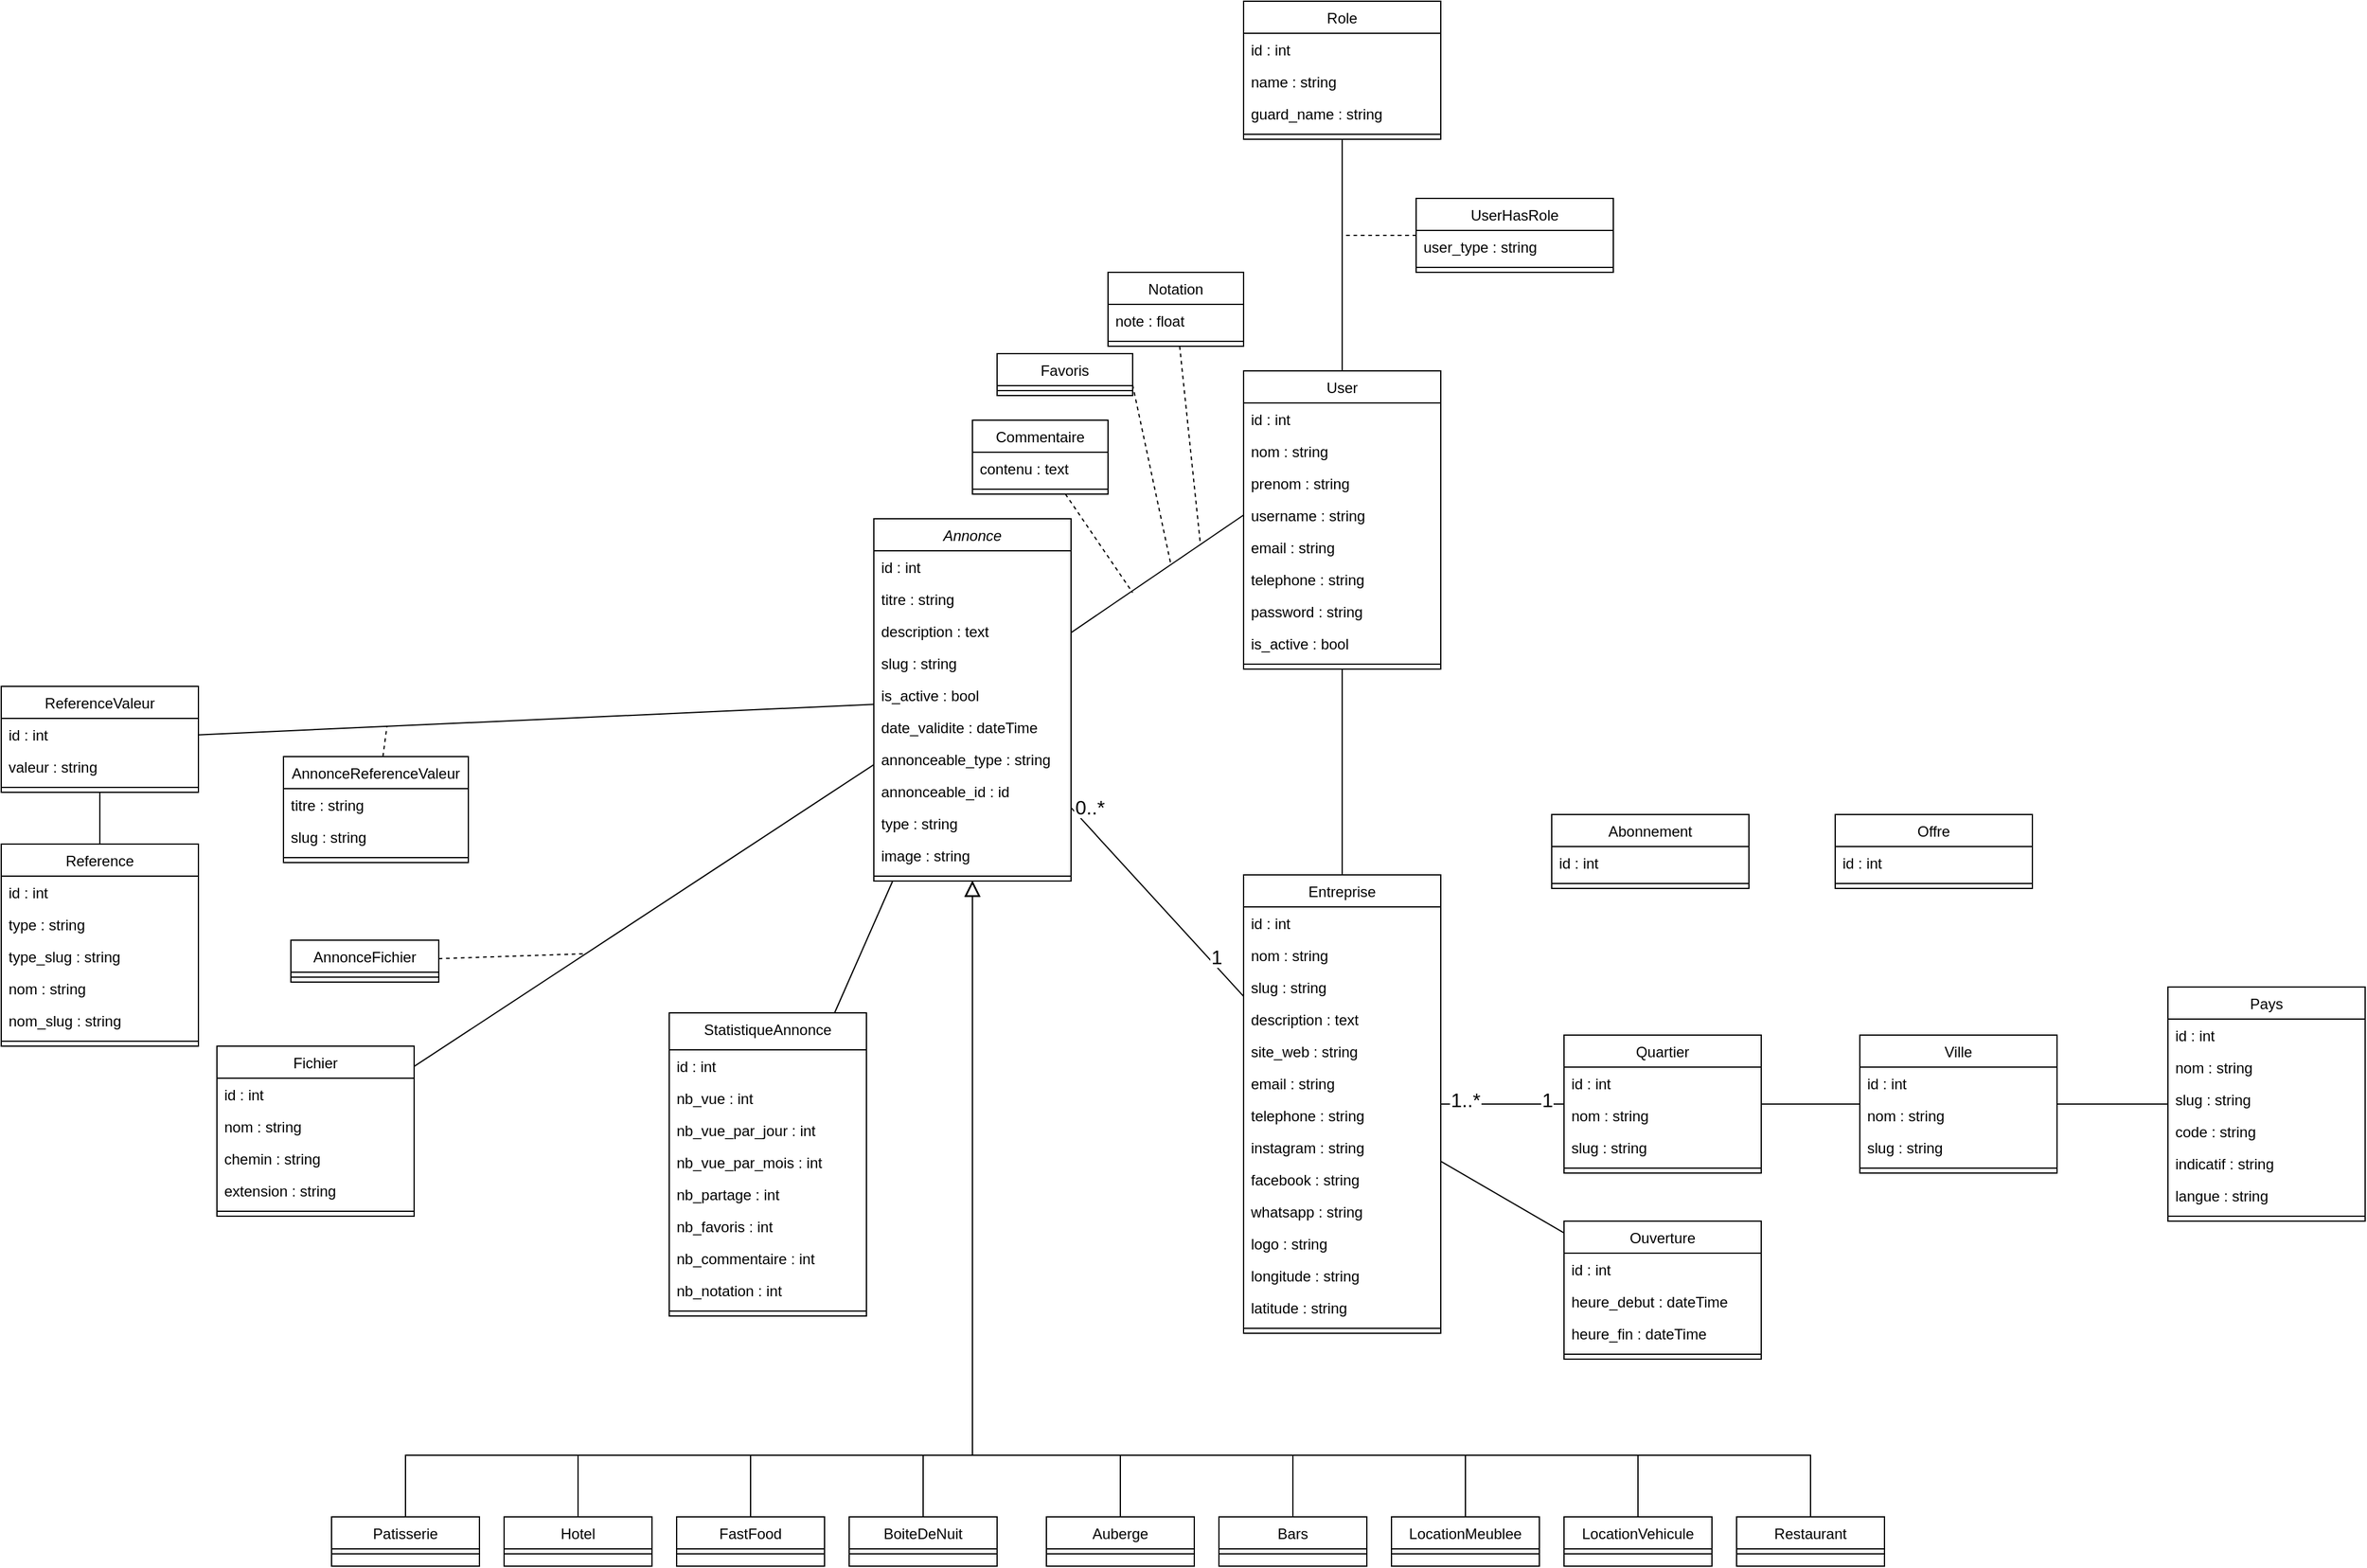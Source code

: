 <mxfile version="24.1.0" type="device">
  <diagram id="C5RBs43oDa-KdzZeNtuy" name="Page-1">
    <mxGraphModel dx="2783" dy="2445" grid="1" gridSize="10" guides="1" tooltips="1" connect="1" arrows="1" fold="1" page="1" pageScale="1" pageWidth="827" pageHeight="1169" math="0" shadow="0">
      <root>
        <mxCell id="WIyWlLk6GJQsqaUBKTNV-0" />
        <mxCell id="WIyWlLk6GJQsqaUBKTNV-1" parent="WIyWlLk6GJQsqaUBKTNV-0" />
        <mxCell id="mnwKuYRSsrBuu3Q51rPK-28" value="" style="edgeStyle=none;curved=1;rounded=0;orthogonalLoop=1;jettySize=auto;fontSize=12;startSize=8;endSize=8;endArrow=none;endFill=0;labelBackgroundColor=default;" parent="WIyWlLk6GJQsqaUBKTNV-1" source="zkfFHV4jXpPFQw0GAbJ--0" target="mnwKuYRSsrBuu3Q51rPK-7" edge="1">
          <mxGeometry relative="1" as="geometry" />
        </mxCell>
        <mxCell id="mnwKuYRSsrBuu3Q51rPK-35" value="0..*" style="edgeLabel;align=center;verticalAlign=middle;resizable=0;points=[];fontSize=16;labelBackgroundColor=default;" parent="mnwKuYRSsrBuu3Q51rPK-28" vertex="1" connectable="0">
          <mxGeometry x="-0.791" y="1" relative="1" as="geometry">
            <mxPoint y="-17" as="offset" />
          </mxGeometry>
        </mxCell>
        <mxCell id="mnwKuYRSsrBuu3Q51rPK-36" value="1" style="edgeLabel;align=center;verticalAlign=middle;resizable=0;points=[];fontSize=16;labelBackgroundColor=default;" parent="mnwKuYRSsrBuu3Q51rPK-28" vertex="1" connectable="0">
          <mxGeometry x="0.696" y="-1" relative="1" as="geometry">
            <mxPoint y="-11" as="offset" />
          </mxGeometry>
        </mxCell>
        <mxCell id="mnwKuYRSsrBuu3Q51rPK-121" value="" style="edgeStyle=none;curved=1;rounded=0;orthogonalLoop=1;jettySize=auto;fontSize=12;startSize=8;endSize=8;entryX=0;entryY=0.5;entryDx=0;entryDy=0;endArrow=none;endFill=0;labelBackgroundColor=default;" parent="WIyWlLk6GJQsqaUBKTNV-1" source="zkfFHV4jXpPFQw0GAbJ--0" target="mnwKuYRSsrBuu3Q51rPK-60" edge="1">
          <mxGeometry relative="1" as="geometry" />
        </mxCell>
        <mxCell id="zkfFHV4jXpPFQw0GAbJ--0" value="Annonce" style="swimlane;fontStyle=2;align=center;verticalAlign=top;childLayout=stackLayout;horizontal=1;startSize=26;horizontalStack=0;resizeParent=1;resizeLast=0;collapsible=1;marginBottom=0;rounded=0;shadow=0;strokeWidth=1;labelBackgroundColor=default;" parent="WIyWlLk6GJQsqaUBKTNV-1" vertex="1">
          <mxGeometry x="180" y="-450" width="160" height="294" as="geometry">
            <mxRectangle x="230" y="140" width="160" height="26" as="alternateBounds" />
          </mxGeometry>
        </mxCell>
        <mxCell id="zkfFHV4jXpPFQw0GAbJ--1" value="id : int" style="text;align=left;verticalAlign=top;spacingLeft=4;spacingRight=4;overflow=hidden;rotatable=0;points=[[0,0.5],[1,0.5]];portConstraint=eastwest;labelBackgroundColor=default;" parent="zkfFHV4jXpPFQw0GAbJ--0" vertex="1">
          <mxGeometry y="26" width="160" height="26" as="geometry" />
        </mxCell>
        <mxCell id="mnwKuYRSsrBuu3Q51rPK-4" value="titre : string" style="text;align=left;verticalAlign=top;spacingLeft=4;spacingRight=4;overflow=hidden;rotatable=0;points=[[0,0.5],[1,0.5]];portConstraint=eastwest;labelBackgroundColor=default;" parent="zkfFHV4jXpPFQw0GAbJ--0" vertex="1">
          <mxGeometry y="52" width="160" height="26" as="geometry" />
        </mxCell>
        <mxCell id="zkfFHV4jXpPFQw0GAbJ--2" value="description : text" style="text;align=left;verticalAlign=top;spacingLeft=4;spacingRight=4;overflow=hidden;rotatable=0;points=[[0,0.5],[1,0.5]];portConstraint=eastwest;rounded=0;shadow=0;labelBackgroundColor=default;" parent="zkfFHV4jXpPFQw0GAbJ--0" vertex="1">
          <mxGeometry y="78" width="160" height="26" as="geometry" />
        </mxCell>
        <mxCell id="zkfFHV4jXpPFQw0GAbJ--3" value="slug : string" style="text;align=left;verticalAlign=top;spacingLeft=4;spacingRight=4;overflow=hidden;rotatable=0;points=[[0,0.5],[1,0.5]];portConstraint=eastwest;rounded=0;shadow=0;labelBackgroundColor=default;" parent="zkfFHV4jXpPFQw0GAbJ--0" vertex="1">
          <mxGeometry y="104" width="160" height="26" as="geometry" />
        </mxCell>
        <mxCell id="mnwKuYRSsrBuu3Q51rPK-0" value="is_active : bool" style="text;align=left;verticalAlign=top;spacingLeft=4;spacingRight=4;overflow=hidden;rotatable=0;points=[[0,0.5],[1,0.5]];portConstraint=eastwest;rounded=0;shadow=0;labelBackgroundColor=default;" parent="zkfFHV4jXpPFQw0GAbJ--0" vertex="1">
          <mxGeometry y="130" width="160" height="26" as="geometry" />
        </mxCell>
        <mxCell id="mnwKuYRSsrBuu3Q51rPK-1" value="date_validite : dateTime" style="text;align=left;verticalAlign=top;spacingLeft=4;spacingRight=4;overflow=hidden;rotatable=0;points=[[0,0.5],[1,0.5]];portConstraint=eastwest;rounded=0;shadow=0;labelBackgroundColor=default;" parent="zkfFHV4jXpPFQw0GAbJ--0" vertex="1">
          <mxGeometry y="156" width="160" height="26" as="geometry" />
        </mxCell>
        <mxCell id="mnwKuYRSsrBuu3Q51rPK-2" value="annonceable_type : string" style="text;align=left;verticalAlign=top;spacingLeft=4;spacingRight=4;overflow=hidden;rotatable=0;points=[[0,0.5],[1,0.5]];portConstraint=eastwest;rounded=0;shadow=0;labelBackgroundColor=default;" parent="zkfFHV4jXpPFQw0GAbJ--0" vertex="1">
          <mxGeometry y="182" width="160" height="26" as="geometry" />
        </mxCell>
        <mxCell id="mnwKuYRSsrBuu3Q51rPK-3" value="annonceable_id : id" style="text;align=left;verticalAlign=top;spacingLeft=4;spacingRight=4;overflow=hidden;rotatable=0;points=[[0,0.5],[1,0.5]];portConstraint=eastwest;rounded=0;shadow=0;labelBackgroundColor=default;" parent="zkfFHV4jXpPFQw0GAbJ--0" vertex="1">
          <mxGeometry y="208" width="160" height="26" as="geometry" />
        </mxCell>
        <mxCell id="mnwKuYRSsrBuu3Q51rPK-5" value="type : string" style="text;align=left;verticalAlign=top;spacingLeft=4;spacingRight=4;overflow=hidden;rotatable=0;points=[[0,0.5],[1,0.5]];portConstraint=eastwest;rounded=0;shadow=0;labelBackgroundColor=default;" parent="zkfFHV4jXpPFQw0GAbJ--0" vertex="1">
          <mxGeometry y="234" width="160" height="26" as="geometry" />
        </mxCell>
        <mxCell id="mnwKuYRSsrBuu3Q51rPK-6" value="image : string" style="text;align=left;verticalAlign=top;spacingLeft=4;spacingRight=4;overflow=hidden;rotatable=0;points=[[0,0.5],[1,0.5]];portConstraint=eastwest;rounded=0;shadow=0;labelBackgroundColor=default;" parent="zkfFHV4jXpPFQw0GAbJ--0" vertex="1">
          <mxGeometry y="260" width="160" height="26" as="geometry" />
        </mxCell>
        <mxCell id="zkfFHV4jXpPFQw0GAbJ--4" value="" style="line;strokeWidth=1;align=left;verticalAlign=middle;spacingTop=-1;spacingLeft=3;spacingRight=3;rotatable=0;labelPosition=right;points=[];portConstraint=eastwest;labelBackgroundColor=default;" parent="zkfFHV4jXpPFQw0GAbJ--0" vertex="1">
          <mxGeometry y="286" width="160" height="8" as="geometry" />
        </mxCell>
        <mxCell id="zkfFHV4jXpPFQw0GAbJ--6" value="BoiteDeNuit" style="swimlane;fontStyle=0;align=center;verticalAlign=top;childLayout=stackLayout;horizontal=1;startSize=26;horizontalStack=0;resizeParent=1;resizeLast=0;collapsible=1;marginBottom=0;rounded=0;shadow=0;strokeWidth=1;labelBackgroundColor=default;" parent="WIyWlLk6GJQsqaUBKTNV-1" vertex="1">
          <mxGeometry x="160" y="360" width="120" height="40" as="geometry">
            <mxRectangle x="130" y="380" width="160" height="26" as="alternateBounds" />
          </mxGeometry>
        </mxCell>
        <mxCell id="zkfFHV4jXpPFQw0GAbJ--9" value="" style="line;strokeWidth=1;align=left;verticalAlign=middle;spacingTop=-1;spacingLeft=3;spacingRight=3;rotatable=0;labelPosition=right;points=[];portConstraint=eastwest;labelBackgroundColor=default;" parent="zkfFHV4jXpPFQw0GAbJ--6" vertex="1">
          <mxGeometry y="26" width="120" height="8" as="geometry" />
        </mxCell>
        <mxCell id="zkfFHV4jXpPFQw0GAbJ--12" value="" style="endArrow=block;endSize=10;endFill=0;shadow=0;strokeWidth=1;rounded=0;edgeStyle=elbowEdgeStyle;elbow=vertical;entryX=0.5;entryY=1;entryDx=0;entryDy=0;labelBackgroundColor=default;" parent="WIyWlLk6GJQsqaUBKTNV-1" source="zkfFHV4jXpPFQw0GAbJ--6" target="zkfFHV4jXpPFQw0GAbJ--0" edge="1">
          <mxGeometry width="160" relative="1" as="geometry">
            <mxPoint x="200" y="203" as="sourcePoint" />
            <mxPoint x="300" y="-220" as="targetPoint" />
            <Array as="points">
              <mxPoint x="220" y="310" />
              <mxPoint x="290" y="310" />
            </Array>
          </mxGeometry>
        </mxCell>
        <mxCell id="zkfFHV4jXpPFQw0GAbJ--13" value="Auberge" style="swimlane;fontStyle=0;align=center;verticalAlign=top;childLayout=stackLayout;horizontal=1;startSize=26;horizontalStack=0;resizeParent=1;resizeLast=0;collapsible=1;marginBottom=0;rounded=0;shadow=0;strokeWidth=1;labelBackgroundColor=default;" parent="WIyWlLk6GJQsqaUBKTNV-1" vertex="1">
          <mxGeometry x="320" y="360" width="120" height="40" as="geometry">
            <mxRectangle x="340" y="380" width="170" height="26" as="alternateBounds" />
          </mxGeometry>
        </mxCell>
        <mxCell id="zkfFHV4jXpPFQw0GAbJ--15" value="" style="line;strokeWidth=1;align=left;verticalAlign=middle;spacingTop=-1;spacingLeft=3;spacingRight=3;rotatable=0;labelPosition=right;points=[];portConstraint=eastwest;labelBackgroundColor=default;" parent="zkfFHV4jXpPFQw0GAbJ--13" vertex="1">
          <mxGeometry y="26" width="120" height="8" as="geometry" />
        </mxCell>
        <mxCell id="zkfFHV4jXpPFQw0GAbJ--16" value="" style="endArrow=block;endSize=10;endFill=0;shadow=0;strokeWidth=1;rounded=0;edgeStyle=elbowEdgeStyle;elbow=vertical;entryX=0.5;entryY=1;entryDx=0;entryDy=0;labelBackgroundColor=default;" parent="WIyWlLk6GJQsqaUBKTNV-1" source="zkfFHV4jXpPFQw0GAbJ--13" target="zkfFHV4jXpPFQw0GAbJ--0" edge="1">
          <mxGeometry width="160" relative="1" as="geometry">
            <mxPoint x="210" y="373" as="sourcePoint" />
            <mxPoint x="320" y="-170" as="targetPoint" />
            <Array as="points">
              <mxPoint x="290" y="310" />
            </Array>
          </mxGeometry>
        </mxCell>
        <mxCell id="mnwKuYRSsrBuu3Q51rPK-37" value="" style="edgeStyle=none;curved=1;rounded=0;orthogonalLoop=1;jettySize=auto;fontSize=12;startSize=8;endSize=8;endArrow=none;endFill=0;labelBackgroundColor=default;" parent="WIyWlLk6GJQsqaUBKTNV-1" source="mnwKuYRSsrBuu3Q51rPK-7" target="mnwKuYRSsrBuu3Q51rPK-29" edge="1">
          <mxGeometry relative="1" as="geometry" />
        </mxCell>
        <mxCell id="mnwKuYRSsrBuu3Q51rPK-38" value="1..*" style="edgeLabel;align=center;verticalAlign=middle;resizable=0;points=[];fontSize=16;labelBackgroundColor=default;" parent="mnwKuYRSsrBuu3Q51rPK-37" vertex="1" connectable="0">
          <mxGeometry x="-0.677" y="-1" relative="1" as="geometry">
            <mxPoint x="4" y="-6" as="offset" />
          </mxGeometry>
        </mxCell>
        <mxCell id="mnwKuYRSsrBuu3Q51rPK-39" value="1" style="edgeLabel;align=center;verticalAlign=middle;resizable=0;points=[];fontSize=16;labelBackgroundColor=default;" parent="mnwKuYRSsrBuu3Q51rPK-37" vertex="1" connectable="0">
          <mxGeometry x="0.729" relative="1" as="geometry">
            <mxPoint y="-5" as="offset" />
          </mxGeometry>
        </mxCell>
        <mxCell id="mnwKuYRSsrBuu3Q51rPK-81" value="" style="edgeStyle=none;curved=1;rounded=0;orthogonalLoop=1;jettySize=auto;fontSize=12;startSize=8;endSize=8;endArrow=none;endFill=0;labelBackgroundColor=default;" parent="WIyWlLk6GJQsqaUBKTNV-1" source="mnwKuYRSsrBuu3Q51rPK-7" target="mnwKuYRSsrBuu3Q51rPK-76" edge="1">
          <mxGeometry relative="1" as="geometry" />
        </mxCell>
        <mxCell id="mnwKuYRSsrBuu3Q51rPK-7" value="Entreprise" style="swimlane;fontStyle=0;align=center;verticalAlign=top;childLayout=stackLayout;horizontal=1;startSize=26;horizontalStack=0;resizeParent=1;resizeLast=0;collapsible=1;marginBottom=0;rounded=0;shadow=0;strokeWidth=1;labelBackgroundColor=default;" parent="WIyWlLk6GJQsqaUBKTNV-1" vertex="1">
          <mxGeometry x="480" y="-161" width="160" height="372" as="geometry">
            <mxRectangle x="550" y="140" width="160" height="26" as="alternateBounds" />
          </mxGeometry>
        </mxCell>
        <mxCell id="mnwKuYRSsrBuu3Q51rPK-8" value="id : int" style="text;align=left;verticalAlign=top;spacingLeft=4;spacingRight=4;overflow=hidden;rotatable=0;points=[[0,0.5],[1,0.5]];portConstraint=eastwest;labelBackgroundColor=default;" parent="mnwKuYRSsrBuu3Q51rPK-7" vertex="1">
          <mxGeometry y="26" width="160" height="26" as="geometry" />
        </mxCell>
        <mxCell id="mnwKuYRSsrBuu3Q51rPK-16" value="nom : string" style="text;align=left;verticalAlign=top;spacingLeft=4;spacingRight=4;overflow=hidden;rotatable=0;points=[[0,0.5],[1,0.5]];portConstraint=eastwest;labelBackgroundColor=default;" parent="mnwKuYRSsrBuu3Q51rPK-7" vertex="1">
          <mxGeometry y="52" width="160" height="26" as="geometry" />
        </mxCell>
        <mxCell id="mnwKuYRSsrBuu3Q51rPK-17" value="slug : string" style="text;align=left;verticalAlign=top;spacingLeft=4;spacingRight=4;overflow=hidden;rotatable=0;points=[[0,0.5],[1,0.5]];portConstraint=eastwest;labelBackgroundColor=default;" parent="mnwKuYRSsrBuu3Q51rPK-7" vertex="1">
          <mxGeometry y="78" width="160" height="26" as="geometry" />
        </mxCell>
        <mxCell id="mnwKuYRSsrBuu3Q51rPK-18" value="description : text" style="text;align=left;verticalAlign=top;spacingLeft=4;spacingRight=4;overflow=hidden;rotatable=0;points=[[0,0.5],[1,0.5]];portConstraint=eastwest;labelBackgroundColor=default;" parent="mnwKuYRSsrBuu3Q51rPK-7" vertex="1">
          <mxGeometry y="104" width="160" height="26" as="geometry" />
        </mxCell>
        <mxCell id="mnwKuYRSsrBuu3Q51rPK-19" value="site_web : string" style="text;align=left;verticalAlign=top;spacingLeft=4;spacingRight=4;overflow=hidden;rotatable=0;points=[[0,0.5],[1,0.5]];portConstraint=eastwest;labelBackgroundColor=default;" parent="mnwKuYRSsrBuu3Q51rPK-7" vertex="1">
          <mxGeometry y="130" width="160" height="26" as="geometry" />
        </mxCell>
        <mxCell id="mnwKuYRSsrBuu3Q51rPK-20" value="email : string" style="text;align=left;verticalAlign=top;spacingLeft=4;spacingRight=4;overflow=hidden;rotatable=0;points=[[0,0.5],[1,0.5]];portConstraint=eastwest;labelBackgroundColor=default;" parent="mnwKuYRSsrBuu3Q51rPK-7" vertex="1">
          <mxGeometry y="156" width="160" height="26" as="geometry" />
        </mxCell>
        <mxCell id="mnwKuYRSsrBuu3Q51rPK-21" value="telephone : string" style="text;align=left;verticalAlign=top;spacingLeft=4;spacingRight=4;overflow=hidden;rotatable=0;points=[[0,0.5],[1,0.5]];portConstraint=eastwest;labelBackgroundColor=default;" parent="mnwKuYRSsrBuu3Q51rPK-7" vertex="1">
          <mxGeometry y="182" width="160" height="26" as="geometry" />
        </mxCell>
        <mxCell id="mnwKuYRSsrBuu3Q51rPK-22" value="instagram : string" style="text;align=left;verticalAlign=top;spacingLeft=4;spacingRight=4;overflow=hidden;rotatable=0;points=[[0,0.5],[1,0.5]];portConstraint=eastwest;labelBackgroundColor=default;" parent="mnwKuYRSsrBuu3Q51rPK-7" vertex="1">
          <mxGeometry y="208" width="160" height="26" as="geometry" />
        </mxCell>
        <mxCell id="mnwKuYRSsrBuu3Q51rPK-23" value="facebook : string" style="text;align=left;verticalAlign=top;spacingLeft=4;spacingRight=4;overflow=hidden;rotatable=0;points=[[0,0.5],[1,0.5]];portConstraint=eastwest;labelBackgroundColor=default;" parent="mnwKuYRSsrBuu3Q51rPK-7" vertex="1">
          <mxGeometry y="234" width="160" height="26" as="geometry" />
        </mxCell>
        <mxCell id="mnwKuYRSsrBuu3Q51rPK-24" value="whatsapp : string" style="text;align=left;verticalAlign=top;spacingLeft=4;spacingRight=4;overflow=hidden;rotatable=0;points=[[0,0.5],[1,0.5]];portConstraint=eastwest;labelBackgroundColor=default;" parent="mnwKuYRSsrBuu3Q51rPK-7" vertex="1">
          <mxGeometry y="260" width="160" height="26" as="geometry" />
        </mxCell>
        <mxCell id="mnwKuYRSsrBuu3Q51rPK-25" value="logo : string" style="text;align=left;verticalAlign=top;spacingLeft=4;spacingRight=4;overflow=hidden;rotatable=0;points=[[0,0.5],[1,0.5]];portConstraint=eastwest;labelBackgroundColor=default;" parent="mnwKuYRSsrBuu3Q51rPK-7" vertex="1">
          <mxGeometry y="286" width="160" height="26" as="geometry" />
        </mxCell>
        <mxCell id="mnwKuYRSsrBuu3Q51rPK-26" value="longitude : string" style="text;align=left;verticalAlign=top;spacingLeft=4;spacingRight=4;overflow=hidden;rotatable=0;points=[[0,0.5],[1,0.5]];portConstraint=eastwest;labelBackgroundColor=default;" parent="mnwKuYRSsrBuu3Q51rPK-7" vertex="1">
          <mxGeometry y="312" width="160" height="26" as="geometry" />
        </mxCell>
        <mxCell id="mnwKuYRSsrBuu3Q51rPK-27" value="latitude : string" style="text;align=left;verticalAlign=top;spacingLeft=4;spacingRight=4;overflow=hidden;rotatable=0;points=[[0,0.5],[1,0.5]];portConstraint=eastwest;labelBackgroundColor=default;" parent="mnwKuYRSsrBuu3Q51rPK-7" vertex="1">
          <mxGeometry y="338" width="160" height="26" as="geometry" />
        </mxCell>
        <mxCell id="mnwKuYRSsrBuu3Q51rPK-13" value="" style="line;strokeWidth=1;align=left;verticalAlign=middle;spacingTop=-1;spacingLeft=3;spacingRight=3;rotatable=0;labelPosition=right;points=[];portConstraint=eastwest;labelBackgroundColor=default;" parent="mnwKuYRSsrBuu3Q51rPK-7" vertex="1">
          <mxGeometry y="364" width="160" height="8" as="geometry" />
        </mxCell>
        <mxCell id="mnwKuYRSsrBuu3Q51rPK-45" value="" style="edgeStyle=none;curved=1;rounded=0;orthogonalLoop=1;jettySize=auto;fontSize=12;startSize=8;endSize=8;endArrow=none;endFill=0;labelBackgroundColor=default;" parent="WIyWlLk6GJQsqaUBKTNV-1" source="mnwKuYRSsrBuu3Q51rPK-29" target="mnwKuYRSsrBuu3Q51rPK-40" edge="1">
          <mxGeometry relative="1" as="geometry" />
        </mxCell>
        <mxCell id="mnwKuYRSsrBuu3Q51rPK-29" value="Quartier" style="swimlane;fontStyle=0;align=center;verticalAlign=top;childLayout=stackLayout;horizontal=1;startSize=26;horizontalStack=0;resizeParent=1;resizeLast=0;collapsible=1;marginBottom=0;rounded=0;shadow=0;strokeWidth=1;labelBackgroundColor=default;" parent="WIyWlLk6GJQsqaUBKTNV-1" vertex="1">
          <mxGeometry x="740" y="-31" width="160" height="112" as="geometry">
            <mxRectangle x="550" y="140" width="160" height="26" as="alternateBounds" />
          </mxGeometry>
        </mxCell>
        <mxCell id="mnwKuYRSsrBuu3Q51rPK-30" value="id : int" style="text;align=left;verticalAlign=top;spacingLeft=4;spacingRight=4;overflow=hidden;rotatable=0;points=[[0,0.5],[1,0.5]];portConstraint=eastwest;rounded=0;shadow=0;labelBackgroundColor=default;" parent="mnwKuYRSsrBuu3Q51rPK-29" vertex="1">
          <mxGeometry y="26" width="160" height="26" as="geometry" />
        </mxCell>
        <mxCell id="mnwKuYRSsrBuu3Q51rPK-32" value="nom : string" style="text;align=left;verticalAlign=top;spacingLeft=4;spacingRight=4;overflow=hidden;rotatable=0;points=[[0,0.5],[1,0.5]];portConstraint=eastwest;rounded=0;shadow=0;labelBackgroundColor=default;" parent="mnwKuYRSsrBuu3Q51rPK-29" vertex="1">
          <mxGeometry y="52" width="160" height="26" as="geometry" />
        </mxCell>
        <mxCell id="mnwKuYRSsrBuu3Q51rPK-33" value="slug : string" style="text;align=left;verticalAlign=top;spacingLeft=4;spacingRight=4;overflow=hidden;rotatable=0;points=[[0,0.5],[1,0.5]];portConstraint=eastwest;rounded=0;shadow=0;labelBackgroundColor=default;" parent="mnwKuYRSsrBuu3Q51rPK-29" vertex="1">
          <mxGeometry y="78" width="160" height="26" as="geometry" />
        </mxCell>
        <mxCell id="mnwKuYRSsrBuu3Q51rPK-31" value="" style="line;strokeWidth=1;align=left;verticalAlign=middle;spacingTop=-1;spacingLeft=3;spacingRight=3;rotatable=0;labelPosition=right;points=[];portConstraint=eastwest;labelBackgroundColor=default;" parent="mnwKuYRSsrBuu3Q51rPK-29" vertex="1">
          <mxGeometry y="104" width="160" height="8" as="geometry" />
        </mxCell>
        <mxCell id="mnwKuYRSsrBuu3Q51rPK-54" value="" style="edgeStyle=none;curved=1;rounded=0;orthogonalLoop=1;jettySize=auto;fontSize=12;startSize=8;endSize=8;endArrow=none;endFill=0;labelBackgroundColor=default;" parent="WIyWlLk6GJQsqaUBKTNV-1" source="mnwKuYRSsrBuu3Q51rPK-40" target="mnwKuYRSsrBuu3Q51rPK-46" edge="1">
          <mxGeometry relative="1" as="geometry" />
        </mxCell>
        <mxCell id="mnwKuYRSsrBuu3Q51rPK-40" value="Ville" style="swimlane;fontStyle=0;align=center;verticalAlign=top;childLayout=stackLayout;horizontal=1;startSize=26;horizontalStack=0;resizeParent=1;resizeLast=0;collapsible=1;marginBottom=0;rounded=0;shadow=0;strokeWidth=1;labelBackgroundColor=default;" parent="WIyWlLk6GJQsqaUBKTNV-1" vertex="1">
          <mxGeometry x="980" y="-31" width="160" height="112" as="geometry">
            <mxRectangle x="550" y="140" width="160" height="26" as="alternateBounds" />
          </mxGeometry>
        </mxCell>
        <mxCell id="mnwKuYRSsrBuu3Q51rPK-41" value="id : int" style="text;align=left;verticalAlign=top;spacingLeft=4;spacingRight=4;overflow=hidden;rotatable=0;points=[[0,0.5],[1,0.5]];portConstraint=eastwest;rounded=0;shadow=0;labelBackgroundColor=default;" parent="mnwKuYRSsrBuu3Q51rPK-40" vertex="1">
          <mxGeometry y="26" width="160" height="26" as="geometry" />
        </mxCell>
        <mxCell id="mnwKuYRSsrBuu3Q51rPK-42" value="nom : string" style="text;align=left;verticalAlign=top;spacingLeft=4;spacingRight=4;overflow=hidden;rotatable=0;points=[[0,0.5],[1,0.5]];portConstraint=eastwest;rounded=0;shadow=0;labelBackgroundColor=default;" parent="mnwKuYRSsrBuu3Q51rPK-40" vertex="1">
          <mxGeometry y="52" width="160" height="26" as="geometry" />
        </mxCell>
        <mxCell id="mnwKuYRSsrBuu3Q51rPK-43" value="slug : string" style="text;align=left;verticalAlign=top;spacingLeft=4;spacingRight=4;overflow=hidden;rotatable=0;points=[[0,0.5],[1,0.5]];portConstraint=eastwest;rounded=0;shadow=0;labelBackgroundColor=default;" parent="mnwKuYRSsrBuu3Q51rPK-40" vertex="1">
          <mxGeometry y="78" width="160" height="26" as="geometry" />
        </mxCell>
        <mxCell id="mnwKuYRSsrBuu3Q51rPK-44" value="" style="line;strokeWidth=1;align=left;verticalAlign=middle;spacingTop=-1;spacingLeft=3;spacingRight=3;rotatable=0;labelPosition=right;points=[];portConstraint=eastwest;labelBackgroundColor=default;" parent="mnwKuYRSsrBuu3Q51rPK-40" vertex="1">
          <mxGeometry y="104" width="160" height="8" as="geometry" />
        </mxCell>
        <mxCell id="mnwKuYRSsrBuu3Q51rPK-46" value="Pays" style="swimlane;fontStyle=0;align=center;verticalAlign=top;childLayout=stackLayout;horizontal=1;startSize=26;horizontalStack=0;resizeParent=1;resizeLast=0;collapsible=1;marginBottom=0;rounded=0;shadow=0;strokeWidth=1;labelBackgroundColor=default;" parent="WIyWlLk6GJQsqaUBKTNV-1" vertex="1">
          <mxGeometry x="1230" y="-70" width="160" height="190" as="geometry">
            <mxRectangle x="550" y="140" width="160" height="26" as="alternateBounds" />
          </mxGeometry>
        </mxCell>
        <mxCell id="mnwKuYRSsrBuu3Q51rPK-47" value="id : int" style="text;align=left;verticalAlign=top;spacingLeft=4;spacingRight=4;overflow=hidden;rotatable=0;points=[[0,0.5],[1,0.5]];portConstraint=eastwest;rounded=0;shadow=0;labelBackgroundColor=default;" parent="mnwKuYRSsrBuu3Q51rPK-46" vertex="1">
          <mxGeometry y="26" width="160" height="26" as="geometry" />
        </mxCell>
        <mxCell id="mnwKuYRSsrBuu3Q51rPK-48" value="nom : string" style="text;align=left;verticalAlign=top;spacingLeft=4;spacingRight=4;overflow=hidden;rotatable=0;points=[[0,0.5],[1,0.5]];portConstraint=eastwest;rounded=0;shadow=0;labelBackgroundColor=default;" parent="mnwKuYRSsrBuu3Q51rPK-46" vertex="1">
          <mxGeometry y="52" width="160" height="26" as="geometry" />
        </mxCell>
        <mxCell id="mnwKuYRSsrBuu3Q51rPK-49" value="slug : string" style="text;align=left;verticalAlign=top;spacingLeft=4;spacingRight=4;overflow=hidden;rotatable=0;points=[[0,0.5],[1,0.5]];portConstraint=eastwest;rounded=0;shadow=0;labelBackgroundColor=default;" parent="mnwKuYRSsrBuu3Q51rPK-46" vertex="1">
          <mxGeometry y="78" width="160" height="26" as="geometry" />
        </mxCell>
        <mxCell id="mnwKuYRSsrBuu3Q51rPK-51" value="code : string" style="text;align=left;verticalAlign=top;spacingLeft=4;spacingRight=4;overflow=hidden;rotatable=0;points=[[0,0.5],[1,0.5]];portConstraint=eastwest;rounded=0;shadow=0;labelBackgroundColor=default;" parent="mnwKuYRSsrBuu3Q51rPK-46" vertex="1">
          <mxGeometry y="104" width="160" height="26" as="geometry" />
        </mxCell>
        <mxCell id="mnwKuYRSsrBuu3Q51rPK-52" value="indicatif : string" style="text;align=left;verticalAlign=top;spacingLeft=4;spacingRight=4;overflow=hidden;rotatable=0;points=[[0,0.5],[1,0.5]];portConstraint=eastwest;rounded=0;shadow=0;labelBackgroundColor=default;" parent="mnwKuYRSsrBuu3Q51rPK-46" vertex="1">
          <mxGeometry y="130" width="160" height="26" as="geometry" />
        </mxCell>
        <mxCell id="mnwKuYRSsrBuu3Q51rPK-53" value="langue : string" style="text;align=left;verticalAlign=top;spacingLeft=4;spacingRight=4;overflow=hidden;rotatable=0;points=[[0,0.5],[1,0.5]];portConstraint=eastwest;rounded=0;shadow=0;labelBackgroundColor=default;" parent="mnwKuYRSsrBuu3Q51rPK-46" vertex="1">
          <mxGeometry y="156" width="160" height="26" as="geometry" />
        </mxCell>
        <mxCell id="mnwKuYRSsrBuu3Q51rPK-50" value="" style="line;strokeWidth=1;align=left;verticalAlign=middle;spacingTop=-1;spacingLeft=3;spacingRight=3;rotatable=0;labelPosition=right;points=[];portConstraint=eastwest;labelBackgroundColor=default;" parent="mnwKuYRSsrBuu3Q51rPK-46" vertex="1">
          <mxGeometry y="182" width="160" height="8" as="geometry" />
        </mxCell>
        <mxCell id="mnwKuYRSsrBuu3Q51rPK-66" value="" style="edgeStyle=none;curved=1;rounded=0;orthogonalLoop=1;jettySize=auto;fontSize=12;startSize=8;endSize=8;endArrow=none;endFill=0;labelBackgroundColor=default;" parent="WIyWlLk6GJQsqaUBKTNV-1" source="mnwKuYRSsrBuu3Q51rPK-55" target="mnwKuYRSsrBuu3Q51rPK-7" edge="1">
          <mxGeometry relative="1" as="geometry" />
        </mxCell>
        <mxCell id="mnwKuYRSsrBuu3Q51rPK-55" value="User" style="swimlane;fontStyle=0;align=center;verticalAlign=top;childLayout=stackLayout;horizontal=1;startSize=26;horizontalStack=0;resizeParent=1;resizeLast=0;collapsible=1;marginBottom=0;rounded=0;shadow=0;strokeWidth=1;labelBackgroundColor=default;" parent="WIyWlLk6GJQsqaUBKTNV-1" vertex="1">
          <mxGeometry x="480" y="-570" width="160" height="242" as="geometry">
            <mxRectangle x="550" y="140" width="160" height="26" as="alternateBounds" />
          </mxGeometry>
        </mxCell>
        <mxCell id="mnwKuYRSsrBuu3Q51rPK-56" value="id : int" style="text;align=left;verticalAlign=top;spacingLeft=4;spacingRight=4;overflow=hidden;rotatable=0;points=[[0,0.5],[1,0.5]];portConstraint=eastwest;rounded=0;shadow=0;labelBackgroundColor=default;" parent="mnwKuYRSsrBuu3Q51rPK-55" vertex="1">
          <mxGeometry y="26" width="160" height="26" as="geometry" />
        </mxCell>
        <mxCell id="mnwKuYRSsrBuu3Q51rPK-58" value="nom : string" style="text;align=left;verticalAlign=top;spacingLeft=4;spacingRight=4;overflow=hidden;rotatable=0;points=[[0,0.5],[1,0.5]];portConstraint=eastwest;rounded=0;shadow=0;labelBackgroundColor=default;" parent="mnwKuYRSsrBuu3Q51rPK-55" vertex="1">
          <mxGeometry y="52" width="160" height="26" as="geometry" />
        </mxCell>
        <mxCell id="mnwKuYRSsrBuu3Q51rPK-59" value="prenom : string" style="text;align=left;verticalAlign=top;spacingLeft=4;spacingRight=4;overflow=hidden;rotatable=0;points=[[0,0.5],[1,0.5]];portConstraint=eastwest;rounded=0;shadow=0;labelBackgroundColor=default;" parent="mnwKuYRSsrBuu3Q51rPK-55" vertex="1">
          <mxGeometry y="78" width="160" height="26" as="geometry" />
        </mxCell>
        <mxCell id="mnwKuYRSsrBuu3Q51rPK-60" value="username : string" style="text;align=left;verticalAlign=top;spacingLeft=4;spacingRight=4;overflow=hidden;rotatable=0;points=[[0,0.5],[1,0.5]];portConstraint=eastwest;rounded=0;shadow=0;labelBackgroundColor=default;" parent="mnwKuYRSsrBuu3Q51rPK-55" vertex="1">
          <mxGeometry y="104" width="160" height="26" as="geometry" />
        </mxCell>
        <mxCell id="mnwKuYRSsrBuu3Q51rPK-61" value="email : string" style="text;align=left;verticalAlign=top;spacingLeft=4;spacingRight=4;overflow=hidden;rotatable=0;points=[[0,0.5],[1,0.5]];portConstraint=eastwest;rounded=0;shadow=0;labelBackgroundColor=default;" parent="mnwKuYRSsrBuu3Q51rPK-55" vertex="1">
          <mxGeometry y="130" width="160" height="26" as="geometry" />
        </mxCell>
        <mxCell id="mnwKuYRSsrBuu3Q51rPK-62" value="telephone : string" style="text;align=left;verticalAlign=top;spacingLeft=4;spacingRight=4;overflow=hidden;rotatable=0;points=[[0,0.5],[1,0.5]];portConstraint=eastwest;rounded=0;shadow=0;labelBackgroundColor=default;" parent="mnwKuYRSsrBuu3Q51rPK-55" vertex="1">
          <mxGeometry y="156" width="160" height="26" as="geometry" />
        </mxCell>
        <mxCell id="mnwKuYRSsrBuu3Q51rPK-63" value="password : string" style="text;align=left;verticalAlign=top;spacingLeft=4;spacingRight=4;overflow=hidden;rotatable=0;points=[[0,0.5],[1,0.5]];portConstraint=eastwest;rounded=0;shadow=0;labelBackgroundColor=default;" parent="mnwKuYRSsrBuu3Q51rPK-55" vertex="1">
          <mxGeometry y="182" width="160" height="26" as="geometry" />
        </mxCell>
        <mxCell id="mnwKuYRSsrBuu3Q51rPK-64" value="is_active : bool" style="text;align=left;verticalAlign=top;spacingLeft=4;spacingRight=4;overflow=hidden;rotatable=0;points=[[0,0.5],[1,0.5]];portConstraint=eastwest;rounded=0;shadow=0;labelBackgroundColor=default;" parent="mnwKuYRSsrBuu3Q51rPK-55" vertex="1">
          <mxGeometry y="208" width="160" height="26" as="geometry" />
        </mxCell>
        <mxCell id="mnwKuYRSsrBuu3Q51rPK-57" value="" style="line;strokeWidth=1;align=left;verticalAlign=middle;spacingTop=-1;spacingLeft=3;spacingRight=3;rotatable=0;labelPosition=right;points=[];portConstraint=eastwest;labelBackgroundColor=default;" parent="mnwKuYRSsrBuu3Q51rPK-55" vertex="1">
          <mxGeometry y="234" width="160" height="8" as="geometry" />
        </mxCell>
        <mxCell id="mnwKuYRSsrBuu3Q51rPK-72" value="" style="edgeStyle=none;curved=1;rounded=0;orthogonalLoop=1;jettySize=auto;fontSize=12;startSize=8;endSize=8;endArrow=none;endFill=0;labelBackgroundColor=default;" parent="WIyWlLk6GJQsqaUBKTNV-1" source="mnwKuYRSsrBuu3Q51rPK-67" target="mnwKuYRSsrBuu3Q51rPK-55" edge="1">
          <mxGeometry relative="1" as="geometry" />
        </mxCell>
        <mxCell id="mnwKuYRSsrBuu3Q51rPK-67" value="Role" style="swimlane;fontStyle=0;align=center;verticalAlign=top;childLayout=stackLayout;horizontal=1;startSize=26;horizontalStack=0;resizeParent=1;resizeLast=0;collapsible=1;marginBottom=0;rounded=0;shadow=0;strokeWidth=1;labelBackgroundColor=default;" parent="WIyWlLk6GJQsqaUBKTNV-1" vertex="1">
          <mxGeometry x="480" y="-870" width="160" height="112" as="geometry">
            <mxRectangle x="550" y="140" width="160" height="26" as="alternateBounds" />
          </mxGeometry>
        </mxCell>
        <mxCell id="mnwKuYRSsrBuu3Q51rPK-68" value="id : int" style="text;align=left;verticalAlign=top;spacingLeft=4;spacingRight=4;overflow=hidden;rotatable=0;points=[[0,0.5],[1,0.5]];portConstraint=eastwest;rounded=0;shadow=0;labelBackgroundColor=default;" parent="mnwKuYRSsrBuu3Q51rPK-67" vertex="1">
          <mxGeometry y="26" width="160" height="26" as="geometry" />
        </mxCell>
        <mxCell id="mnwKuYRSsrBuu3Q51rPK-70" value="name : string" style="text;align=left;verticalAlign=top;spacingLeft=4;spacingRight=4;overflow=hidden;rotatable=0;points=[[0,0.5],[1,0.5]];portConstraint=eastwest;rounded=0;shadow=0;labelBackgroundColor=default;" parent="mnwKuYRSsrBuu3Q51rPK-67" vertex="1">
          <mxGeometry y="52" width="160" height="26" as="geometry" />
        </mxCell>
        <mxCell id="mnwKuYRSsrBuu3Q51rPK-71" value="guard_name : string" style="text;align=left;verticalAlign=top;spacingLeft=4;spacingRight=4;overflow=hidden;rotatable=0;points=[[0,0.5],[1,0.5]];portConstraint=eastwest;rounded=0;shadow=0;labelBackgroundColor=default;" parent="mnwKuYRSsrBuu3Q51rPK-67" vertex="1">
          <mxGeometry y="78" width="160" height="26" as="geometry" />
        </mxCell>
        <mxCell id="mnwKuYRSsrBuu3Q51rPK-69" value="" style="line;strokeWidth=1;align=left;verticalAlign=middle;spacingTop=-1;spacingLeft=3;spacingRight=3;rotatable=0;labelPosition=right;points=[];portConstraint=eastwest;labelBackgroundColor=default;" parent="mnwKuYRSsrBuu3Q51rPK-67" vertex="1">
          <mxGeometry y="104" width="160" height="8" as="geometry" />
        </mxCell>
        <mxCell id="mnwKuYRSsrBuu3Q51rPK-186" value="" style="edgeStyle=none;curved=1;rounded=0;orthogonalLoop=1;jettySize=auto;fontSize=12;startSize=8;endSize=8;endArrow=none;endFill=0;dashed=1;labelBackgroundColor=default;" parent="WIyWlLk6GJQsqaUBKTNV-1" source="mnwKuYRSsrBuu3Q51rPK-73" edge="1">
          <mxGeometry relative="1" as="geometry">
            <mxPoint x="560" y="-680" as="targetPoint" />
          </mxGeometry>
        </mxCell>
        <mxCell id="mnwKuYRSsrBuu3Q51rPK-73" value="UserHasRole" style="swimlane;fontStyle=0;align=center;verticalAlign=top;childLayout=stackLayout;horizontal=1;startSize=26;horizontalStack=0;resizeParent=1;resizeLast=0;collapsible=1;marginBottom=0;rounded=0;shadow=0;strokeWidth=1;labelBackgroundColor=default;" parent="WIyWlLk6GJQsqaUBKTNV-1" vertex="1">
          <mxGeometry x="620" y="-710" width="160" height="60" as="geometry">
            <mxRectangle x="550" y="140" width="160" height="26" as="alternateBounds" />
          </mxGeometry>
        </mxCell>
        <mxCell id="mnwKuYRSsrBuu3Q51rPK-74" value="user_type : string" style="text;align=left;verticalAlign=top;spacingLeft=4;spacingRight=4;overflow=hidden;rotatable=0;points=[[0,0.5],[1,0.5]];portConstraint=eastwest;rounded=0;shadow=0;labelBackgroundColor=default;" parent="mnwKuYRSsrBuu3Q51rPK-73" vertex="1">
          <mxGeometry y="26" width="160" height="26" as="geometry" />
        </mxCell>
        <mxCell id="mnwKuYRSsrBuu3Q51rPK-75" value="" style="line;strokeWidth=1;align=left;verticalAlign=middle;spacingTop=-1;spacingLeft=3;spacingRight=3;rotatable=0;labelPosition=right;points=[];portConstraint=eastwest;labelBackgroundColor=default;" parent="mnwKuYRSsrBuu3Q51rPK-73" vertex="1">
          <mxGeometry y="52" width="160" height="8" as="geometry" />
        </mxCell>
        <mxCell id="mnwKuYRSsrBuu3Q51rPK-76" value="Ouverture" style="swimlane;fontStyle=0;align=center;verticalAlign=top;childLayout=stackLayout;horizontal=1;startSize=26;horizontalStack=0;resizeParent=1;resizeLast=0;collapsible=1;marginBottom=0;rounded=0;shadow=0;strokeWidth=1;labelBackgroundColor=default;" parent="WIyWlLk6GJQsqaUBKTNV-1" vertex="1">
          <mxGeometry x="740" y="120" width="160" height="112" as="geometry">
            <mxRectangle x="550" y="140" width="160" height="26" as="alternateBounds" />
          </mxGeometry>
        </mxCell>
        <mxCell id="mnwKuYRSsrBuu3Q51rPK-77" value="id : int" style="text;align=left;verticalAlign=top;spacingLeft=4;spacingRight=4;overflow=hidden;rotatable=0;points=[[0,0.5],[1,0.5]];portConstraint=eastwest;rounded=0;shadow=0;labelBackgroundColor=default;" parent="mnwKuYRSsrBuu3Q51rPK-76" vertex="1">
          <mxGeometry y="26" width="160" height="26" as="geometry" />
        </mxCell>
        <mxCell id="mnwKuYRSsrBuu3Q51rPK-79" value="heure_debut : dateTime" style="text;align=left;verticalAlign=top;spacingLeft=4;spacingRight=4;overflow=hidden;rotatable=0;points=[[0,0.5],[1,0.5]];portConstraint=eastwest;rounded=0;shadow=0;labelBackgroundColor=default;" parent="mnwKuYRSsrBuu3Q51rPK-76" vertex="1">
          <mxGeometry y="52" width="160" height="26" as="geometry" />
        </mxCell>
        <mxCell id="mnwKuYRSsrBuu3Q51rPK-80" value="heure_fin : dateTime" style="text;align=left;verticalAlign=top;spacingLeft=4;spacingRight=4;overflow=hidden;rotatable=0;points=[[0,0.5],[1,0.5]];portConstraint=eastwest;rounded=0;shadow=0;labelBackgroundColor=default;" parent="mnwKuYRSsrBuu3Q51rPK-76" vertex="1">
          <mxGeometry y="78" width="160" height="26" as="geometry" />
        </mxCell>
        <mxCell id="mnwKuYRSsrBuu3Q51rPK-78" value="" style="line;strokeWidth=1;align=left;verticalAlign=middle;spacingTop=-1;spacingLeft=3;spacingRight=3;rotatable=0;labelPosition=right;points=[];portConstraint=eastwest;labelBackgroundColor=default;" parent="mnwKuYRSsrBuu3Q51rPK-76" vertex="1">
          <mxGeometry y="104" width="160" height="8" as="geometry" />
        </mxCell>
        <mxCell id="mnwKuYRSsrBuu3Q51rPK-88" value="" style="edgeStyle=none;curved=1;rounded=0;orthogonalLoop=1;jettySize=auto;fontSize=12;startSize=8;endSize=8;endArrow=none;endFill=0;labelBackgroundColor=default;" parent="WIyWlLk6GJQsqaUBKTNV-1" source="mnwKuYRSsrBuu3Q51rPK-82" target="zkfFHV4jXpPFQw0GAbJ--0" edge="1">
          <mxGeometry relative="1" as="geometry" />
        </mxCell>
        <mxCell id="mnwKuYRSsrBuu3Q51rPK-82" value="Fichier" style="swimlane;fontStyle=0;align=center;verticalAlign=top;childLayout=stackLayout;horizontal=1;startSize=26;horizontalStack=0;resizeParent=1;resizeLast=0;collapsible=1;marginBottom=0;rounded=0;shadow=0;strokeWidth=1;labelBackgroundColor=default;" parent="WIyWlLk6GJQsqaUBKTNV-1" vertex="1">
          <mxGeometry x="-353" y="-22" width="160" height="138" as="geometry">
            <mxRectangle x="550" y="140" width="160" height="26" as="alternateBounds" />
          </mxGeometry>
        </mxCell>
        <mxCell id="mnwKuYRSsrBuu3Q51rPK-83" value="id : int" style="text;align=left;verticalAlign=top;spacingLeft=4;spacingRight=4;overflow=hidden;rotatable=0;points=[[0,0.5],[1,0.5]];portConstraint=eastwest;rounded=0;shadow=0;labelBackgroundColor=default;" parent="mnwKuYRSsrBuu3Q51rPK-82" vertex="1">
          <mxGeometry y="26" width="160" height="26" as="geometry" />
        </mxCell>
        <mxCell id="mnwKuYRSsrBuu3Q51rPK-85" value="nom : string" style="text;align=left;verticalAlign=top;spacingLeft=4;spacingRight=4;overflow=hidden;rotatable=0;points=[[0,0.5],[1,0.5]];portConstraint=eastwest;rounded=0;shadow=0;labelBackgroundColor=default;" parent="mnwKuYRSsrBuu3Q51rPK-82" vertex="1">
          <mxGeometry y="52" width="160" height="26" as="geometry" />
        </mxCell>
        <mxCell id="mnwKuYRSsrBuu3Q51rPK-86" value="chemin : string" style="text;align=left;verticalAlign=top;spacingLeft=4;spacingRight=4;overflow=hidden;rotatable=0;points=[[0,0.5],[1,0.5]];portConstraint=eastwest;rounded=0;shadow=0;labelBackgroundColor=default;" parent="mnwKuYRSsrBuu3Q51rPK-82" vertex="1">
          <mxGeometry y="78" width="160" height="26" as="geometry" />
        </mxCell>
        <mxCell id="mnwKuYRSsrBuu3Q51rPK-87" value="extension : string" style="text;align=left;verticalAlign=top;spacingLeft=4;spacingRight=4;overflow=hidden;rotatable=0;points=[[0,0.5],[1,0.5]];portConstraint=eastwest;rounded=0;shadow=0;labelBackgroundColor=default;" parent="mnwKuYRSsrBuu3Q51rPK-82" vertex="1">
          <mxGeometry y="104" width="160" height="26" as="geometry" />
        </mxCell>
        <mxCell id="mnwKuYRSsrBuu3Q51rPK-84" value="" style="line;strokeWidth=1;align=left;verticalAlign=middle;spacingTop=-1;spacingLeft=3;spacingRight=3;rotatable=0;labelPosition=right;points=[];portConstraint=eastwest;labelBackgroundColor=default;" parent="mnwKuYRSsrBuu3Q51rPK-82" vertex="1">
          <mxGeometry y="130" width="160" height="8" as="geometry" />
        </mxCell>
        <mxCell id="mnwKuYRSsrBuu3Q51rPK-185" value="" style="edgeStyle=none;curved=1;rounded=0;orthogonalLoop=1;jettySize=auto;fontSize=12;startSize=8;endSize=8;endArrow=none;endFill=0;dashed=1;labelBackgroundColor=default;" parent="WIyWlLk6GJQsqaUBKTNV-1" source="mnwKuYRSsrBuu3Q51rPK-89" edge="1">
          <mxGeometry relative="1" as="geometry">
            <mxPoint x="-54" y="-97" as="targetPoint" />
          </mxGeometry>
        </mxCell>
        <mxCell id="mnwKuYRSsrBuu3Q51rPK-89" value="AnnonceFichier" style="swimlane;fontStyle=0;align=center;verticalAlign=top;childLayout=stackLayout;horizontal=1;startSize=26;horizontalStack=0;resizeParent=1;resizeLast=0;collapsible=1;marginBottom=0;rounded=0;shadow=0;strokeWidth=1;labelBackgroundColor=default;" parent="WIyWlLk6GJQsqaUBKTNV-1" vertex="1">
          <mxGeometry x="-293" y="-108" width="120" height="34" as="geometry">
            <mxRectangle x="550" y="140" width="160" height="26" as="alternateBounds" />
          </mxGeometry>
        </mxCell>
        <mxCell id="mnwKuYRSsrBuu3Q51rPK-94" value="" style="line;strokeWidth=1;align=left;verticalAlign=middle;spacingTop=-1;spacingLeft=3;spacingRight=3;rotatable=0;labelPosition=right;points=[];portConstraint=eastwest;labelBackgroundColor=default;" parent="mnwKuYRSsrBuu3Q51rPK-89" vertex="1">
          <mxGeometry y="26" width="120" height="8" as="geometry" />
        </mxCell>
        <mxCell id="mnwKuYRSsrBuu3Q51rPK-182" value="" style="edgeStyle=none;curved=1;rounded=0;orthogonalLoop=1;jettySize=auto;fontSize=12;startSize=8;endSize=8;exitX=1;exitY=0.75;exitDx=0;exitDy=0;endArrow=none;endFill=0;dashed=1;labelBackgroundColor=default;" parent="WIyWlLk6GJQsqaUBKTNV-1" source="mnwKuYRSsrBuu3Q51rPK-95" edge="1">
          <mxGeometry relative="1" as="geometry">
            <mxPoint x="421" y="-413" as="targetPoint" />
          </mxGeometry>
        </mxCell>
        <mxCell id="mnwKuYRSsrBuu3Q51rPK-95" value="Favoris" style="swimlane;fontStyle=0;align=center;verticalAlign=top;childLayout=stackLayout;horizontal=1;startSize=26;horizontalStack=0;resizeParent=1;resizeLast=0;collapsible=1;marginBottom=0;rounded=0;shadow=0;strokeWidth=1;labelBackgroundColor=default;" parent="WIyWlLk6GJQsqaUBKTNV-1" vertex="1">
          <mxGeometry x="280" y="-584" width="110" height="34" as="geometry">
            <mxRectangle x="550" y="140" width="160" height="26" as="alternateBounds" />
          </mxGeometry>
        </mxCell>
        <mxCell id="mnwKuYRSsrBuu3Q51rPK-100" value="" style="line;strokeWidth=1;align=left;verticalAlign=middle;spacingTop=-1;spacingLeft=3;spacingRight=3;rotatable=0;labelPosition=right;points=[];portConstraint=eastwest;labelBackgroundColor=default;" parent="mnwKuYRSsrBuu3Q51rPK-95" vertex="1">
          <mxGeometry y="26" width="110" height="8" as="geometry" />
        </mxCell>
        <mxCell id="mnwKuYRSsrBuu3Q51rPK-180" value="" style="edgeStyle=none;curved=1;rounded=0;orthogonalLoop=1;jettySize=auto;fontSize=12;startSize=8;endSize=8;endArrow=none;endFill=0;dashed=1;labelBackgroundColor=default;" parent="WIyWlLk6GJQsqaUBKTNV-1" source="mnwKuYRSsrBuu3Q51rPK-101" edge="1">
          <mxGeometry relative="1" as="geometry">
            <mxPoint x="390" y="-390" as="targetPoint" />
          </mxGeometry>
        </mxCell>
        <mxCell id="mnwKuYRSsrBuu3Q51rPK-101" value="Commentaire" style="swimlane;fontStyle=0;align=center;verticalAlign=top;childLayout=stackLayout;horizontal=1;startSize=26;horizontalStack=0;resizeParent=1;resizeLast=0;collapsible=1;marginBottom=0;rounded=0;shadow=0;strokeWidth=1;labelBackgroundColor=default;" parent="WIyWlLk6GJQsqaUBKTNV-1" vertex="1">
          <mxGeometry x="260" y="-530" width="110" height="60" as="geometry">
            <mxRectangle x="550" y="140" width="160" height="26" as="alternateBounds" />
          </mxGeometry>
        </mxCell>
        <mxCell id="mnwKuYRSsrBuu3Q51rPK-103" value="contenu : text" style="text;align=left;verticalAlign=top;spacingLeft=4;spacingRight=4;overflow=hidden;rotatable=0;points=[[0,0.5],[1,0.5]];portConstraint=eastwest;rounded=0;shadow=0;labelBackgroundColor=default;" parent="mnwKuYRSsrBuu3Q51rPK-101" vertex="1">
          <mxGeometry y="26" width="110" height="26" as="geometry" />
        </mxCell>
        <mxCell id="mnwKuYRSsrBuu3Q51rPK-106" value="" style="line;strokeWidth=1;align=left;verticalAlign=middle;spacingTop=-1;spacingLeft=3;spacingRight=3;rotatable=0;labelPosition=right;points=[];portConstraint=eastwest;labelBackgroundColor=default;" parent="mnwKuYRSsrBuu3Q51rPK-101" vertex="1">
          <mxGeometry y="52" width="110" height="8" as="geometry" />
        </mxCell>
        <mxCell id="mnwKuYRSsrBuu3Q51rPK-183" value="" style="edgeStyle=none;curved=1;rounded=0;orthogonalLoop=1;jettySize=auto;fontSize=12;startSize=8;endSize=8;endArrow=none;endFill=0;dashed=1;labelBackgroundColor=default;" parent="WIyWlLk6GJQsqaUBKTNV-1" source="mnwKuYRSsrBuu3Q51rPK-108" edge="1">
          <mxGeometry relative="1" as="geometry">
            <mxPoint x="445" y="-429" as="targetPoint" />
          </mxGeometry>
        </mxCell>
        <mxCell id="mnwKuYRSsrBuu3Q51rPK-108" value="Notation" style="swimlane;fontStyle=0;align=center;verticalAlign=top;childLayout=stackLayout;horizontal=1;startSize=26;horizontalStack=0;resizeParent=1;resizeLast=0;collapsible=1;marginBottom=0;rounded=0;shadow=0;strokeWidth=1;labelBackgroundColor=default;" parent="WIyWlLk6GJQsqaUBKTNV-1" vertex="1">
          <mxGeometry x="370" y="-650" width="110" height="60" as="geometry">
            <mxRectangle x="550" y="140" width="160" height="26" as="alternateBounds" />
          </mxGeometry>
        </mxCell>
        <mxCell id="mnwKuYRSsrBuu3Q51rPK-110" value="note : float" style="text;align=left;verticalAlign=top;spacingLeft=4;spacingRight=4;overflow=hidden;rotatable=0;points=[[0,0.5],[1,0.5]];portConstraint=eastwest;rounded=0;shadow=0;labelBackgroundColor=default;" parent="mnwKuYRSsrBuu3Q51rPK-108" vertex="1">
          <mxGeometry y="26" width="110" height="26" as="geometry" />
        </mxCell>
        <mxCell id="mnwKuYRSsrBuu3Q51rPK-113" value="" style="line;strokeWidth=1;align=left;verticalAlign=middle;spacingTop=-1;spacingLeft=3;spacingRight=3;rotatable=0;labelPosition=right;points=[];portConstraint=eastwest;labelBackgroundColor=default;" parent="mnwKuYRSsrBuu3Q51rPK-108" vertex="1">
          <mxGeometry y="52" width="110" height="8" as="geometry" />
        </mxCell>
        <mxCell id="mnwKuYRSsrBuu3Q51rPK-132" value="" style="edgeStyle=none;curved=1;rounded=0;orthogonalLoop=1;jettySize=auto;fontSize=12;startSize=8;endSize=8;endArrow=none;endFill=0;labelBackgroundColor=default;" parent="WIyWlLk6GJQsqaUBKTNV-1" source="mnwKuYRSsrBuu3Q51rPK-122" target="zkfFHV4jXpPFQw0GAbJ--0" edge="1">
          <mxGeometry relative="1" as="geometry" />
        </mxCell>
        <mxCell id="mnwKuYRSsrBuu3Q51rPK-122" value="StatistiqueAnnonce" style="swimlane;fontStyle=0;align=center;verticalAlign=top;childLayout=stackLayout;horizontal=1;startSize=30;horizontalStack=0;resizeParent=1;resizeLast=0;collapsible=1;marginBottom=0;rounded=0;shadow=0;strokeWidth=1;labelBackgroundColor=default;" parent="WIyWlLk6GJQsqaUBKTNV-1" vertex="1">
          <mxGeometry x="14" y="-49" width="160" height="246" as="geometry">
            <mxRectangle x="550" y="140" width="160" height="26" as="alternateBounds" />
          </mxGeometry>
        </mxCell>
        <mxCell id="mnwKuYRSsrBuu3Q51rPK-123" value="id : int" style="text;align=left;verticalAlign=top;spacingLeft=4;spacingRight=4;overflow=hidden;rotatable=0;points=[[0,0.5],[1,0.5]];portConstraint=eastwest;rounded=0;shadow=0;labelBackgroundColor=default;" parent="mnwKuYRSsrBuu3Q51rPK-122" vertex="1">
          <mxGeometry y="30" width="160" height="26" as="geometry" />
        </mxCell>
        <mxCell id="mnwKuYRSsrBuu3Q51rPK-125" value="nb_vue : int" style="text;align=left;verticalAlign=top;spacingLeft=4;spacingRight=4;overflow=hidden;rotatable=0;points=[[0,0.5],[1,0.5]];portConstraint=eastwest;rounded=0;shadow=0;labelBackgroundColor=default;" parent="mnwKuYRSsrBuu3Q51rPK-122" vertex="1">
          <mxGeometry y="56" width="160" height="26" as="geometry" />
        </mxCell>
        <mxCell id="mnwKuYRSsrBuu3Q51rPK-126" value="nb_vue_par_jour : int" style="text;align=left;verticalAlign=top;spacingLeft=4;spacingRight=4;overflow=hidden;rotatable=0;points=[[0,0.5],[1,0.5]];portConstraint=eastwest;rounded=0;shadow=0;labelBackgroundColor=default;" parent="mnwKuYRSsrBuu3Q51rPK-122" vertex="1">
          <mxGeometry y="82" width="160" height="26" as="geometry" />
        </mxCell>
        <mxCell id="mnwKuYRSsrBuu3Q51rPK-127" value="nb_vue_par_mois : int" style="text;align=left;verticalAlign=top;spacingLeft=4;spacingRight=4;overflow=hidden;rotatable=0;points=[[0,0.5],[1,0.5]];portConstraint=eastwest;rounded=0;shadow=0;labelBackgroundColor=default;" parent="mnwKuYRSsrBuu3Q51rPK-122" vertex="1">
          <mxGeometry y="108" width="160" height="26" as="geometry" />
        </mxCell>
        <mxCell id="mnwKuYRSsrBuu3Q51rPK-128" value="nb_partage : int" style="text;align=left;verticalAlign=top;spacingLeft=4;spacingRight=4;overflow=hidden;rotatable=0;points=[[0,0.5],[1,0.5]];portConstraint=eastwest;rounded=0;shadow=0;labelBackgroundColor=default;" parent="mnwKuYRSsrBuu3Q51rPK-122" vertex="1">
          <mxGeometry y="134" width="160" height="26" as="geometry" />
        </mxCell>
        <mxCell id="mnwKuYRSsrBuu3Q51rPK-129" value="nb_favoris : int" style="text;align=left;verticalAlign=top;spacingLeft=4;spacingRight=4;overflow=hidden;rotatable=0;points=[[0,0.5],[1,0.5]];portConstraint=eastwest;rounded=0;shadow=0;labelBackgroundColor=default;" parent="mnwKuYRSsrBuu3Q51rPK-122" vertex="1">
          <mxGeometry y="160" width="160" height="26" as="geometry" />
        </mxCell>
        <mxCell id="mnwKuYRSsrBuu3Q51rPK-130" value="nb_commentaire : int" style="text;align=left;verticalAlign=top;spacingLeft=4;spacingRight=4;overflow=hidden;rotatable=0;points=[[0,0.5],[1,0.5]];portConstraint=eastwest;rounded=0;shadow=0;labelBackgroundColor=default;" parent="mnwKuYRSsrBuu3Q51rPK-122" vertex="1">
          <mxGeometry y="186" width="160" height="26" as="geometry" />
        </mxCell>
        <mxCell id="mnwKuYRSsrBuu3Q51rPK-131" value="nb_notation : int" style="text;align=left;verticalAlign=top;spacingLeft=4;spacingRight=4;overflow=hidden;rotatable=0;points=[[0,0.5],[1,0.5]];portConstraint=eastwest;rounded=0;shadow=0;labelBackgroundColor=default;" parent="mnwKuYRSsrBuu3Q51rPK-122" vertex="1">
          <mxGeometry y="212" width="160" height="26" as="geometry" />
        </mxCell>
        <mxCell id="mnwKuYRSsrBuu3Q51rPK-124" value="" style="line;strokeWidth=1;align=left;verticalAlign=middle;spacingTop=-1;spacingLeft=3;spacingRight=3;rotatable=0;labelPosition=right;points=[];portConstraint=eastwest;labelBackgroundColor=default;" parent="mnwKuYRSsrBuu3Q51rPK-122" vertex="1">
          <mxGeometry y="238" width="160" height="8" as="geometry" />
        </mxCell>
        <mxCell id="mnwKuYRSsrBuu3Q51rPK-133" value="Bars" style="swimlane;fontStyle=0;align=center;verticalAlign=top;childLayout=stackLayout;horizontal=1;startSize=26;horizontalStack=0;resizeParent=1;resizeLast=0;collapsible=1;marginBottom=0;rounded=0;shadow=0;strokeWidth=1;labelBackgroundColor=default;" parent="WIyWlLk6GJQsqaUBKTNV-1" vertex="1">
          <mxGeometry x="460" y="360" width="120" height="40" as="geometry">
            <mxRectangle x="340" y="380" width="170" height="26" as="alternateBounds" />
          </mxGeometry>
        </mxCell>
        <mxCell id="mnwKuYRSsrBuu3Q51rPK-134" value="" style="line;strokeWidth=1;align=left;verticalAlign=middle;spacingTop=-1;spacingLeft=3;spacingRight=3;rotatable=0;labelPosition=right;points=[];portConstraint=eastwest;labelBackgroundColor=default;" parent="mnwKuYRSsrBuu3Q51rPK-133" vertex="1">
          <mxGeometry y="26" width="120" height="8" as="geometry" />
        </mxCell>
        <mxCell id="mnwKuYRSsrBuu3Q51rPK-135" value="FastFood" style="swimlane;fontStyle=0;align=center;verticalAlign=top;childLayout=stackLayout;horizontal=1;startSize=26;horizontalStack=0;resizeParent=1;resizeLast=0;collapsible=1;marginBottom=0;rounded=0;shadow=0;strokeWidth=1;labelBackgroundColor=default;" parent="WIyWlLk6GJQsqaUBKTNV-1" vertex="1">
          <mxGeometry x="20" y="360" width="120" height="40" as="geometry">
            <mxRectangle x="130" y="380" width="160" height="26" as="alternateBounds" />
          </mxGeometry>
        </mxCell>
        <mxCell id="mnwKuYRSsrBuu3Q51rPK-136" value="" style="line;strokeWidth=1;align=left;verticalAlign=middle;spacingTop=-1;spacingLeft=3;spacingRight=3;rotatable=0;labelPosition=right;points=[];portConstraint=eastwest;labelBackgroundColor=default;" parent="mnwKuYRSsrBuu3Q51rPK-135" vertex="1">
          <mxGeometry y="26" width="120" height="8" as="geometry" />
        </mxCell>
        <mxCell id="mnwKuYRSsrBuu3Q51rPK-137" value="Hotel" style="swimlane;fontStyle=0;align=center;verticalAlign=top;childLayout=stackLayout;horizontal=1;startSize=26;horizontalStack=0;resizeParent=1;resizeLast=0;collapsible=1;marginBottom=0;rounded=0;shadow=0;strokeWidth=1;labelBackgroundColor=default;" parent="WIyWlLk6GJQsqaUBKTNV-1" vertex="1">
          <mxGeometry x="-120" y="360" width="120" height="40" as="geometry">
            <mxRectangle x="130" y="380" width="160" height="26" as="alternateBounds" />
          </mxGeometry>
        </mxCell>
        <mxCell id="mnwKuYRSsrBuu3Q51rPK-138" value="" style="line;strokeWidth=1;align=left;verticalAlign=middle;spacingTop=-1;spacingLeft=3;spacingRight=3;rotatable=0;labelPosition=right;points=[];portConstraint=eastwest;labelBackgroundColor=default;" parent="mnwKuYRSsrBuu3Q51rPK-137" vertex="1">
          <mxGeometry y="26" width="120" height="8" as="geometry" />
        </mxCell>
        <mxCell id="mnwKuYRSsrBuu3Q51rPK-139" value="LocationMeublee" style="swimlane;fontStyle=0;align=center;verticalAlign=top;childLayout=stackLayout;horizontal=1;startSize=26;horizontalStack=0;resizeParent=1;resizeLast=0;collapsible=1;marginBottom=0;rounded=0;shadow=0;strokeWidth=1;labelBackgroundColor=default;" parent="WIyWlLk6GJQsqaUBKTNV-1" vertex="1">
          <mxGeometry x="600" y="360" width="120" height="40" as="geometry">
            <mxRectangle x="340" y="380" width="170" height="26" as="alternateBounds" />
          </mxGeometry>
        </mxCell>
        <mxCell id="mnwKuYRSsrBuu3Q51rPK-140" value="" style="line;strokeWidth=1;align=left;verticalAlign=middle;spacingTop=-1;spacingLeft=3;spacingRight=3;rotatable=0;labelPosition=right;points=[];portConstraint=eastwest;labelBackgroundColor=default;" parent="mnwKuYRSsrBuu3Q51rPK-139" vertex="1">
          <mxGeometry y="26" width="120" height="8" as="geometry" />
        </mxCell>
        <mxCell id="mnwKuYRSsrBuu3Q51rPK-141" value="LocationVehicule" style="swimlane;fontStyle=0;align=center;verticalAlign=top;childLayout=stackLayout;horizontal=1;startSize=26;horizontalStack=0;resizeParent=1;resizeLast=0;collapsible=1;marginBottom=0;rounded=0;shadow=0;strokeWidth=1;labelBackgroundColor=default;" parent="WIyWlLk6GJQsqaUBKTNV-1" vertex="1">
          <mxGeometry x="740" y="360" width="120" height="40" as="geometry">
            <mxRectangle x="340" y="380" width="170" height="26" as="alternateBounds" />
          </mxGeometry>
        </mxCell>
        <mxCell id="mnwKuYRSsrBuu3Q51rPK-142" value="" style="line;strokeWidth=1;align=left;verticalAlign=middle;spacingTop=-1;spacingLeft=3;spacingRight=3;rotatable=0;labelPosition=right;points=[];portConstraint=eastwest;labelBackgroundColor=default;" parent="mnwKuYRSsrBuu3Q51rPK-141" vertex="1">
          <mxGeometry y="26" width="120" height="8" as="geometry" />
        </mxCell>
        <mxCell id="mnwKuYRSsrBuu3Q51rPK-143" value="Patisserie" style="swimlane;fontStyle=0;align=center;verticalAlign=top;childLayout=stackLayout;horizontal=1;startSize=26;horizontalStack=0;resizeParent=1;resizeLast=0;collapsible=1;marginBottom=0;rounded=0;shadow=0;strokeWidth=1;labelBackgroundColor=default;" parent="WIyWlLk6GJQsqaUBKTNV-1" vertex="1">
          <mxGeometry x="-260" y="360" width="120" height="40" as="geometry">
            <mxRectangle x="130" y="380" width="160" height="26" as="alternateBounds" />
          </mxGeometry>
        </mxCell>
        <mxCell id="mnwKuYRSsrBuu3Q51rPK-144" value="" style="line;strokeWidth=1;align=left;verticalAlign=middle;spacingTop=-1;spacingLeft=3;spacingRight=3;rotatable=0;labelPosition=right;points=[];portConstraint=eastwest;labelBackgroundColor=default;" parent="mnwKuYRSsrBuu3Q51rPK-143" vertex="1">
          <mxGeometry y="26" width="120" height="8" as="geometry" />
        </mxCell>
        <mxCell id="mnwKuYRSsrBuu3Q51rPK-145" value="Restaurant" style="swimlane;fontStyle=0;align=center;verticalAlign=top;childLayout=stackLayout;horizontal=1;startSize=26;horizontalStack=0;resizeParent=1;resizeLast=0;collapsible=1;marginBottom=0;rounded=0;shadow=0;strokeWidth=1;labelBackgroundColor=default;" parent="WIyWlLk6GJQsqaUBKTNV-1" vertex="1">
          <mxGeometry x="880" y="360" width="120" height="40" as="geometry">
            <mxRectangle x="340" y="380" width="170" height="26" as="alternateBounds" />
          </mxGeometry>
        </mxCell>
        <mxCell id="mnwKuYRSsrBuu3Q51rPK-146" value="" style="line;strokeWidth=1;align=left;verticalAlign=middle;spacingTop=-1;spacingLeft=3;spacingRight=3;rotatable=0;labelPosition=right;points=[];portConstraint=eastwest;labelBackgroundColor=default;" parent="mnwKuYRSsrBuu3Q51rPK-145" vertex="1">
          <mxGeometry y="26" width="120" height="8" as="geometry" />
        </mxCell>
        <mxCell id="mnwKuYRSsrBuu3Q51rPK-149" value="" style="endArrow=block;endSize=10;endFill=0;shadow=0;strokeWidth=1;rounded=0;edgeStyle=elbowEdgeStyle;elbow=vertical;entryX=0.5;entryY=1;entryDx=0;entryDy=0;exitX=0.5;exitY=0;exitDx=0;exitDy=0;labelBackgroundColor=default;" parent="WIyWlLk6GJQsqaUBKTNV-1" source="mnwKuYRSsrBuu3Q51rPK-133" target="zkfFHV4jXpPFQw0GAbJ--0" edge="1">
          <mxGeometry width="160" relative="1" as="geometry">
            <mxPoint x="390" y="370" as="sourcePoint" />
            <mxPoint x="300" y="182" as="targetPoint" />
            <Array as="points">
              <mxPoint x="400" y="310" />
            </Array>
          </mxGeometry>
        </mxCell>
        <mxCell id="mnwKuYRSsrBuu3Q51rPK-150" value="" style="endArrow=block;endSize=10;endFill=0;shadow=0;strokeWidth=1;rounded=0;edgeStyle=elbowEdgeStyle;elbow=vertical;exitX=0.5;exitY=0;exitDx=0;exitDy=0;entryX=0.5;entryY=1;entryDx=0;entryDy=0;labelBackgroundColor=default;" parent="WIyWlLk6GJQsqaUBKTNV-1" source="mnwKuYRSsrBuu3Q51rPK-135" target="zkfFHV4jXpPFQw0GAbJ--0" edge="1">
          <mxGeometry width="160" relative="1" as="geometry">
            <mxPoint x="280" y="590" as="sourcePoint" />
            <mxPoint x="270" y="200" as="targetPoint" />
            <Array as="points">
              <mxPoint x="170" y="310" />
            </Array>
          </mxGeometry>
        </mxCell>
        <mxCell id="mnwKuYRSsrBuu3Q51rPK-151" value="" style="endArrow=block;endSize=10;endFill=0;shadow=0;strokeWidth=1;rounded=0;edgeStyle=elbowEdgeStyle;elbow=vertical;entryX=0.5;entryY=1;entryDx=0;entryDy=0;labelBackgroundColor=default;" parent="WIyWlLk6GJQsqaUBKTNV-1" source="mnwKuYRSsrBuu3Q51rPK-145" target="zkfFHV4jXpPFQw0GAbJ--0" edge="1">
          <mxGeometry width="160" relative="1" as="geometry">
            <mxPoint x="459" y="618" as="sourcePoint" />
            <mxPoint x="380" y="220" as="targetPoint" />
            <Array as="points">
              <mxPoint x="480" y="310" />
            </Array>
          </mxGeometry>
        </mxCell>
        <mxCell id="mnwKuYRSsrBuu3Q51rPK-152" value="" style="endArrow=block;endSize=10;endFill=0;shadow=0;strokeWidth=1;rounded=0;edgeStyle=elbowEdgeStyle;elbow=vertical;exitX=0.5;exitY=0;exitDx=0;exitDy=0;entryX=0.5;entryY=1;entryDx=0;entryDy=0;labelBackgroundColor=default;" parent="WIyWlLk6GJQsqaUBKTNV-1" source="mnwKuYRSsrBuu3Q51rPK-141" target="zkfFHV4jXpPFQw0GAbJ--0" edge="1">
          <mxGeometry width="160" relative="1" as="geometry">
            <mxPoint x="469" y="628" as="sourcePoint" />
            <mxPoint x="320" y="190" as="targetPoint" />
            <Array as="points">
              <mxPoint x="390" y="310" />
            </Array>
          </mxGeometry>
        </mxCell>
        <mxCell id="mnwKuYRSsrBuu3Q51rPK-153" value="" style="endArrow=block;endSize=10;endFill=0;shadow=0;strokeWidth=1;rounded=0;edgeStyle=elbowEdgeStyle;elbow=vertical;entryX=0.5;entryY=1;entryDx=0;entryDy=0;exitX=0.5;exitY=0;exitDx=0;exitDy=0;labelBackgroundColor=default;" parent="WIyWlLk6GJQsqaUBKTNV-1" source="mnwKuYRSsrBuu3Q51rPK-139" target="zkfFHV4jXpPFQw0GAbJ--0" edge="1">
          <mxGeometry width="160" relative="1" as="geometry">
            <mxPoint x="430" y="410" as="sourcePoint" />
            <mxPoint x="310" y="180" as="targetPoint" />
            <Array as="points">
              <mxPoint x="290" y="310" />
            </Array>
          </mxGeometry>
        </mxCell>
        <mxCell id="mnwKuYRSsrBuu3Q51rPK-154" value="" style="endArrow=block;endSize=10;endFill=0;shadow=0;strokeWidth=1;rounded=0;edgeStyle=elbowEdgeStyle;elbow=vertical;entryX=0.5;entryY=1;entryDx=0;entryDy=0;exitX=0.5;exitY=0;exitDx=0;exitDy=0;labelBackgroundColor=default;" parent="WIyWlLk6GJQsqaUBKTNV-1" source="mnwKuYRSsrBuu3Q51rPK-137" target="zkfFHV4jXpPFQw0GAbJ--0" edge="1">
          <mxGeometry width="160" relative="1" as="geometry">
            <mxPoint x="30" y="342" as="sourcePoint" />
            <mxPoint x="109" y="172" as="targetPoint" />
            <Array as="points">
              <mxPoint x="109" y="310" />
            </Array>
          </mxGeometry>
        </mxCell>
        <mxCell id="mnwKuYRSsrBuu3Q51rPK-155" value="" style="endArrow=block;endSize=10;endFill=0;shadow=0;strokeWidth=1;rounded=0;edgeStyle=elbowEdgeStyle;elbow=vertical;exitX=0.5;exitY=0;exitDx=0;exitDy=0;entryX=0.5;entryY=1;entryDx=0;entryDy=0;labelBackgroundColor=default;" parent="WIyWlLk6GJQsqaUBKTNV-1" source="mnwKuYRSsrBuu3Q51rPK-143" target="zkfFHV4jXpPFQw0GAbJ--0" edge="1">
          <mxGeometry width="160" relative="1" as="geometry">
            <mxPoint x="-99.5" y="342" as="sourcePoint" />
            <mxPoint x="270" as="targetPoint" />
            <Array as="points">
              <mxPoint x="-20.5" y="310" />
            </Array>
          </mxGeometry>
        </mxCell>
        <mxCell id="mnwKuYRSsrBuu3Q51rPK-173" value="" style="edgeStyle=none;curved=1;rounded=0;orthogonalLoop=1;jettySize=auto;fontSize=12;startSize=8;endSize=8;endArrow=none;endFill=0;labelBackgroundColor=default;" parent="WIyWlLk6GJQsqaUBKTNV-1" source="mnwKuYRSsrBuu3Q51rPK-158" target="zkfFHV4jXpPFQw0GAbJ--0" edge="1">
          <mxGeometry relative="1" as="geometry" />
        </mxCell>
        <mxCell id="mnwKuYRSsrBuu3Q51rPK-158" value="ReferenceValeur" style="swimlane;fontStyle=0;align=center;verticalAlign=top;childLayout=stackLayout;horizontal=1;startSize=26;horizontalStack=0;resizeParent=1;resizeLast=0;collapsible=1;marginBottom=0;rounded=0;shadow=0;strokeWidth=1;labelBackgroundColor=default;" parent="WIyWlLk6GJQsqaUBKTNV-1" vertex="1">
          <mxGeometry x="-528" y="-314" width="160" height="86" as="geometry">
            <mxRectangle x="550" y="140" width="160" height="26" as="alternateBounds" />
          </mxGeometry>
        </mxCell>
        <mxCell id="mnwKuYRSsrBuu3Q51rPK-159" value="id : int" style="text;align=left;verticalAlign=top;spacingLeft=4;spacingRight=4;overflow=hidden;rotatable=0;points=[[0,0.5],[1,0.5]];portConstraint=eastwest;rounded=0;shadow=0;labelBackgroundColor=default;" parent="mnwKuYRSsrBuu3Q51rPK-158" vertex="1">
          <mxGeometry y="26" width="160" height="26" as="geometry" />
        </mxCell>
        <mxCell id="mnwKuYRSsrBuu3Q51rPK-160" value="valeur : string" style="text;align=left;verticalAlign=top;spacingLeft=4;spacingRight=4;overflow=hidden;rotatable=0;points=[[0,0.5],[1,0.5]];portConstraint=eastwest;rounded=0;shadow=0;labelBackgroundColor=default;" parent="mnwKuYRSsrBuu3Q51rPK-158" vertex="1">
          <mxGeometry y="52" width="160" height="26" as="geometry" />
        </mxCell>
        <mxCell id="mnwKuYRSsrBuu3Q51rPK-163" value="" style="line;strokeWidth=1;align=left;verticalAlign=middle;spacingTop=-1;spacingLeft=3;spacingRight=3;rotatable=0;labelPosition=right;points=[];portConstraint=eastwest;labelBackgroundColor=default;" parent="mnwKuYRSsrBuu3Q51rPK-158" vertex="1">
          <mxGeometry y="78" width="160" height="8" as="geometry" />
        </mxCell>
        <mxCell id="mnwKuYRSsrBuu3Q51rPK-174" value="" style="edgeStyle=none;curved=1;rounded=0;orthogonalLoop=1;jettySize=auto;fontSize=12;startSize=8;endSize=8;endArrow=none;endFill=0;labelBackgroundColor=default;" parent="WIyWlLk6GJQsqaUBKTNV-1" source="mnwKuYRSsrBuu3Q51rPK-164" target="mnwKuYRSsrBuu3Q51rPK-158" edge="1">
          <mxGeometry relative="1" as="geometry" />
        </mxCell>
        <mxCell id="mnwKuYRSsrBuu3Q51rPK-164" value="Reference" style="swimlane;fontStyle=0;align=center;verticalAlign=top;childLayout=stackLayout;horizontal=1;startSize=26;horizontalStack=0;resizeParent=1;resizeLast=0;collapsible=1;marginBottom=0;rounded=0;shadow=0;strokeWidth=1;labelBackgroundColor=default;" parent="WIyWlLk6GJQsqaUBKTNV-1" vertex="1">
          <mxGeometry x="-528" y="-186" width="160" height="164" as="geometry">
            <mxRectangle x="550" y="140" width="160" height="26" as="alternateBounds" />
          </mxGeometry>
        </mxCell>
        <mxCell id="mnwKuYRSsrBuu3Q51rPK-165" value="id : int" style="text;align=left;verticalAlign=top;spacingLeft=4;spacingRight=4;overflow=hidden;rotatable=0;points=[[0,0.5],[1,0.5]];portConstraint=eastwest;rounded=0;shadow=0;labelBackgroundColor=default;" parent="mnwKuYRSsrBuu3Q51rPK-164" vertex="1">
          <mxGeometry y="26" width="160" height="26" as="geometry" />
        </mxCell>
        <mxCell id="mnwKuYRSsrBuu3Q51rPK-166" value="type : string" style="text;align=left;verticalAlign=top;spacingLeft=4;spacingRight=4;overflow=hidden;rotatable=0;points=[[0,0.5],[1,0.5]];portConstraint=eastwest;rounded=0;shadow=0;labelBackgroundColor=default;" parent="mnwKuYRSsrBuu3Q51rPK-164" vertex="1">
          <mxGeometry y="52" width="160" height="26" as="geometry" />
        </mxCell>
        <mxCell id="mnwKuYRSsrBuu3Q51rPK-170" value="type_slug : string" style="text;align=left;verticalAlign=top;spacingLeft=4;spacingRight=4;overflow=hidden;rotatable=0;points=[[0,0.5],[1,0.5]];portConstraint=eastwest;rounded=0;shadow=0;labelBackgroundColor=default;" parent="mnwKuYRSsrBuu3Q51rPK-164" vertex="1">
          <mxGeometry y="78" width="160" height="26" as="geometry" />
        </mxCell>
        <mxCell id="mnwKuYRSsrBuu3Q51rPK-171" value="nom : string" style="text;align=left;verticalAlign=top;spacingLeft=4;spacingRight=4;overflow=hidden;rotatable=0;points=[[0,0.5],[1,0.5]];portConstraint=eastwest;rounded=0;shadow=0;labelBackgroundColor=default;" parent="mnwKuYRSsrBuu3Q51rPK-164" vertex="1">
          <mxGeometry y="104" width="160" height="26" as="geometry" />
        </mxCell>
        <mxCell id="mnwKuYRSsrBuu3Q51rPK-172" value="nom_slug : string" style="text;align=left;verticalAlign=top;spacingLeft=4;spacingRight=4;overflow=hidden;rotatable=0;points=[[0,0.5],[1,0.5]];portConstraint=eastwest;rounded=0;shadow=0;labelBackgroundColor=default;" parent="mnwKuYRSsrBuu3Q51rPK-164" vertex="1">
          <mxGeometry y="130" width="160" height="26" as="geometry" />
        </mxCell>
        <mxCell id="mnwKuYRSsrBuu3Q51rPK-169" value="" style="line;strokeWidth=1;align=left;verticalAlign=middle;spacingTop=-1;spacingLeft=3;spacingRight=3;rotatable=0;labelPosition=right;points=[];portConstraint=eastwest;labelBackgroundColor=default;" parent="mnwKuYRSsrBuu3Q51rPK-164" vertex="1">
          <mxGeometry y="156" width="160" height="8" as="geometry" />
        </mxCell>
        <mxCell id="mnwKuYRSsrBuu3Q51rPK-184" value="" style="edgeStyle=none;curved=1;rounded=0;orthogonalLoop=1;jettySize=auto;fontSize=12;startSize=8;endSize=8;endArrow=none;endFill=0;dashed=1;labelBackgroundColor=default;" parent="WIyWlLk6GJQsqaUBKTNV-1" source="mnwKuYRSsrBuu3Q51rPK-175" edge="1">
          <mxGeometry relative="1" as="geometry">
            <mxPoint x="-215" y="-282" as="targetPoint" />
          </mxGeometry>
        </mxCell>
        <mxCell id="mnwKuYRSsrBuu3Q51rPK-175" value="AnnonceReferenceValeur" style="swimlane;fontStyle=0;align=center;verticalAlign=top;childLayout=stackLayout;horizontal=1;startSize=26;horizontalStack=0;resizeParent=1;resizeLast=0;collapsible=1;marginBottom=0;rounded=0;shadow=0;strokeWidth=1;labelBackgroundColor=default;" parent="WIyWlLk6GJQsqaUBKTNV-1" vertex="1">
          <mxGeometry x="-299" y="-257" width="150" height="86" as="geometry">
            <mxRectangle x="550" y="140" width="160" height="26" as="alternateBounds" />
          </mxGeometry>
        </mxCell>
        <mxCell id="mnwKuYRSsrBuu3Q51rPK-178" value="titre : string" style="text;align=left;verticalAlign=top;spacingLeft=4;spacingRight=4;overflow=hidden;rotatable=0;points=[[0,0.5],[1,0.5]];portConstraint=eastwest;rounded=0;shadow=0;labelBackgroundColor=default;" parent="mnwKuYRSsrBuu3Q51rPK-175" vertex="1">
          <mxGeometry y="26" width="150" height="26" as="geometry" />
        </mxCell>
        <mxCell id="mnwKuYRSsrBuu3Q51rPK-179" value="slug : string" style="text;align=left;verticalAlign=top;spacingLeft=4;spacingRight=4;overflow=hidden;rotatable=0;points=[[0,0.5],[1,0.5]];portConstraint=eastwest;rounded=0;shadow=0;labelBackgroundColor=default;" parent="mnwKuYRSsrBuu3Q51rPK-175" vertex="1">
          <mxGeometry y="52" width="150" height="26" as="geometry" />
        </mxCell>
        <mxCell id="mnwKuYRSsrBuu3Q51rPK-176" value="" style="line;strokeWidth=1;align=left;verticalAlign=middle;spacingTop=-1;spacingLeft=3;spacingRight=3;rotatable=0;labelPosition=right;points=[];portConstraint=eastwest;labelBackgroundColor=default;" parent="mnwKuYRSsrBuu3Q51rPK-175" vertex="1">
          <mxGeometry y="78" width="150" height="8" as="geometry" />
        </mxCell>
        <mxCell id="mnwKuYRSsrBuu3Q51rPK-187" value="Abonnement" style="swimlane;fontStyle=0;align=center;verticalAlign=top;childLayout=stackLayout;horizontal=1;startSize=26;horizontalStack=0;resizeParent=1;resizeLast=0;collapsible=1;marginBottom=0;rounded=0;shadow=0;strokeWidth=1;labelBackgroundColor=default;" parent="WIyWlLk6GJQsqaUBKTNV-1" vertex="1">
          <mxGeometry x="730" y="-210" width="160" height="60" as="geometry">
            <mxRectangle x="550" y="140" width="160" height="26" as="alternateBounds" />
          </mxGeometry>
        </mxCell>
        <mxCell id="mnwKuYRSsrBuu3Q51rPK-188" value="id : int" style="text;align=left;verticalAlign=top;spacingLeft=4;spacingRight=4;overflow=hidden;rotatable=0;points=[[0,0.5],[1,0.5]];portConstraint=eastwest;rounded=0;shadow=0;labelBackgroundColor=default;" parent="mnwKuYRSsrBuu3Q51rPK-187" vertex="1">
          <mxGeometry y="26" width="160" height="26" as="geometry" />
        </mxCell>
        <mxCell id="mnwKuYRSsrBuu3Q51rPK-191" value="" style="line;strokeWidth=1;align=left;verticalAlign=middle;spacingTop=-1;spacingLeft=3;spacingRight=3;rotatable=0;labelPosition=right;points=[];portConstraint=eastwest;labelBackgroundColor=default;" parent="mnwKuYRSsrBuu3Q51rPK-187" vertex="1">
          <mxGeometry y="52" width="160" height="8" as="geometry" />
        </mxCell>
        <mxCell id="mnwKuYRSsrBuu3Q51rPK-192" value="Offre" style="swimlane;fontStyle=0;align=center;verticalAlign=top;childLayout=stackLayout;horizontal=1;startSize=26;horizontalStack=0;resizeParent=1;resizeLast=0;collapsible=1;marginBottom=0;rounded=0;shadow=0;strokeWidth=1;labelBackgroundColor=default;" parent="WIyWlLk6GJQsqaUBKTNV-1" vertex="1">
          <mxGeometry x="960" y="-210" width="160" height="60" as="geometry">
            <mxRectangle x="550" y="140" width="160" height="26" as="alternateBounds" />
          </mxGeometry>
        </mxCell>
        <mxCell id="mnwKuYRSsrBuu3Q51rPK-193" value="id : int" style="text;align=left;verticalAlign=top;spacingLeft=4;spacingRight=4;overflow=hidden;rotatable=0;points=[[0,0.5],[1,0.5]];portConstraint=eastwest;rounded=0;shadow=0;labelBackgroundColor=default;" parent="mnwKuYRSsrBuu3Q51rPK-192" vertex="1">
          <mxGeometry y="26" width="160" height="26" as="geometry" />
        </mxCell>
        <mxCell id="mnwKuYRSsrBuu3Q51rPK-194" value="" style="line;strokeWidth=1;align=left;verticalAlign=middle;spacingTop=-1;spacingLeft=3;spacingRight=3;rotatable=0;labelPosition=right;points=[];portConstraint=eastwest;labelBackgroundColor=default;" parent="mnwKuYRSsrBuu3Q51rPK-192" vertex="1">
          <mxGeometry y="52" width="160" height="8" as="geometry" />
        </mxCell>
      </root>
    </mxGraphModel>
  </diagram>
</mxfile>
